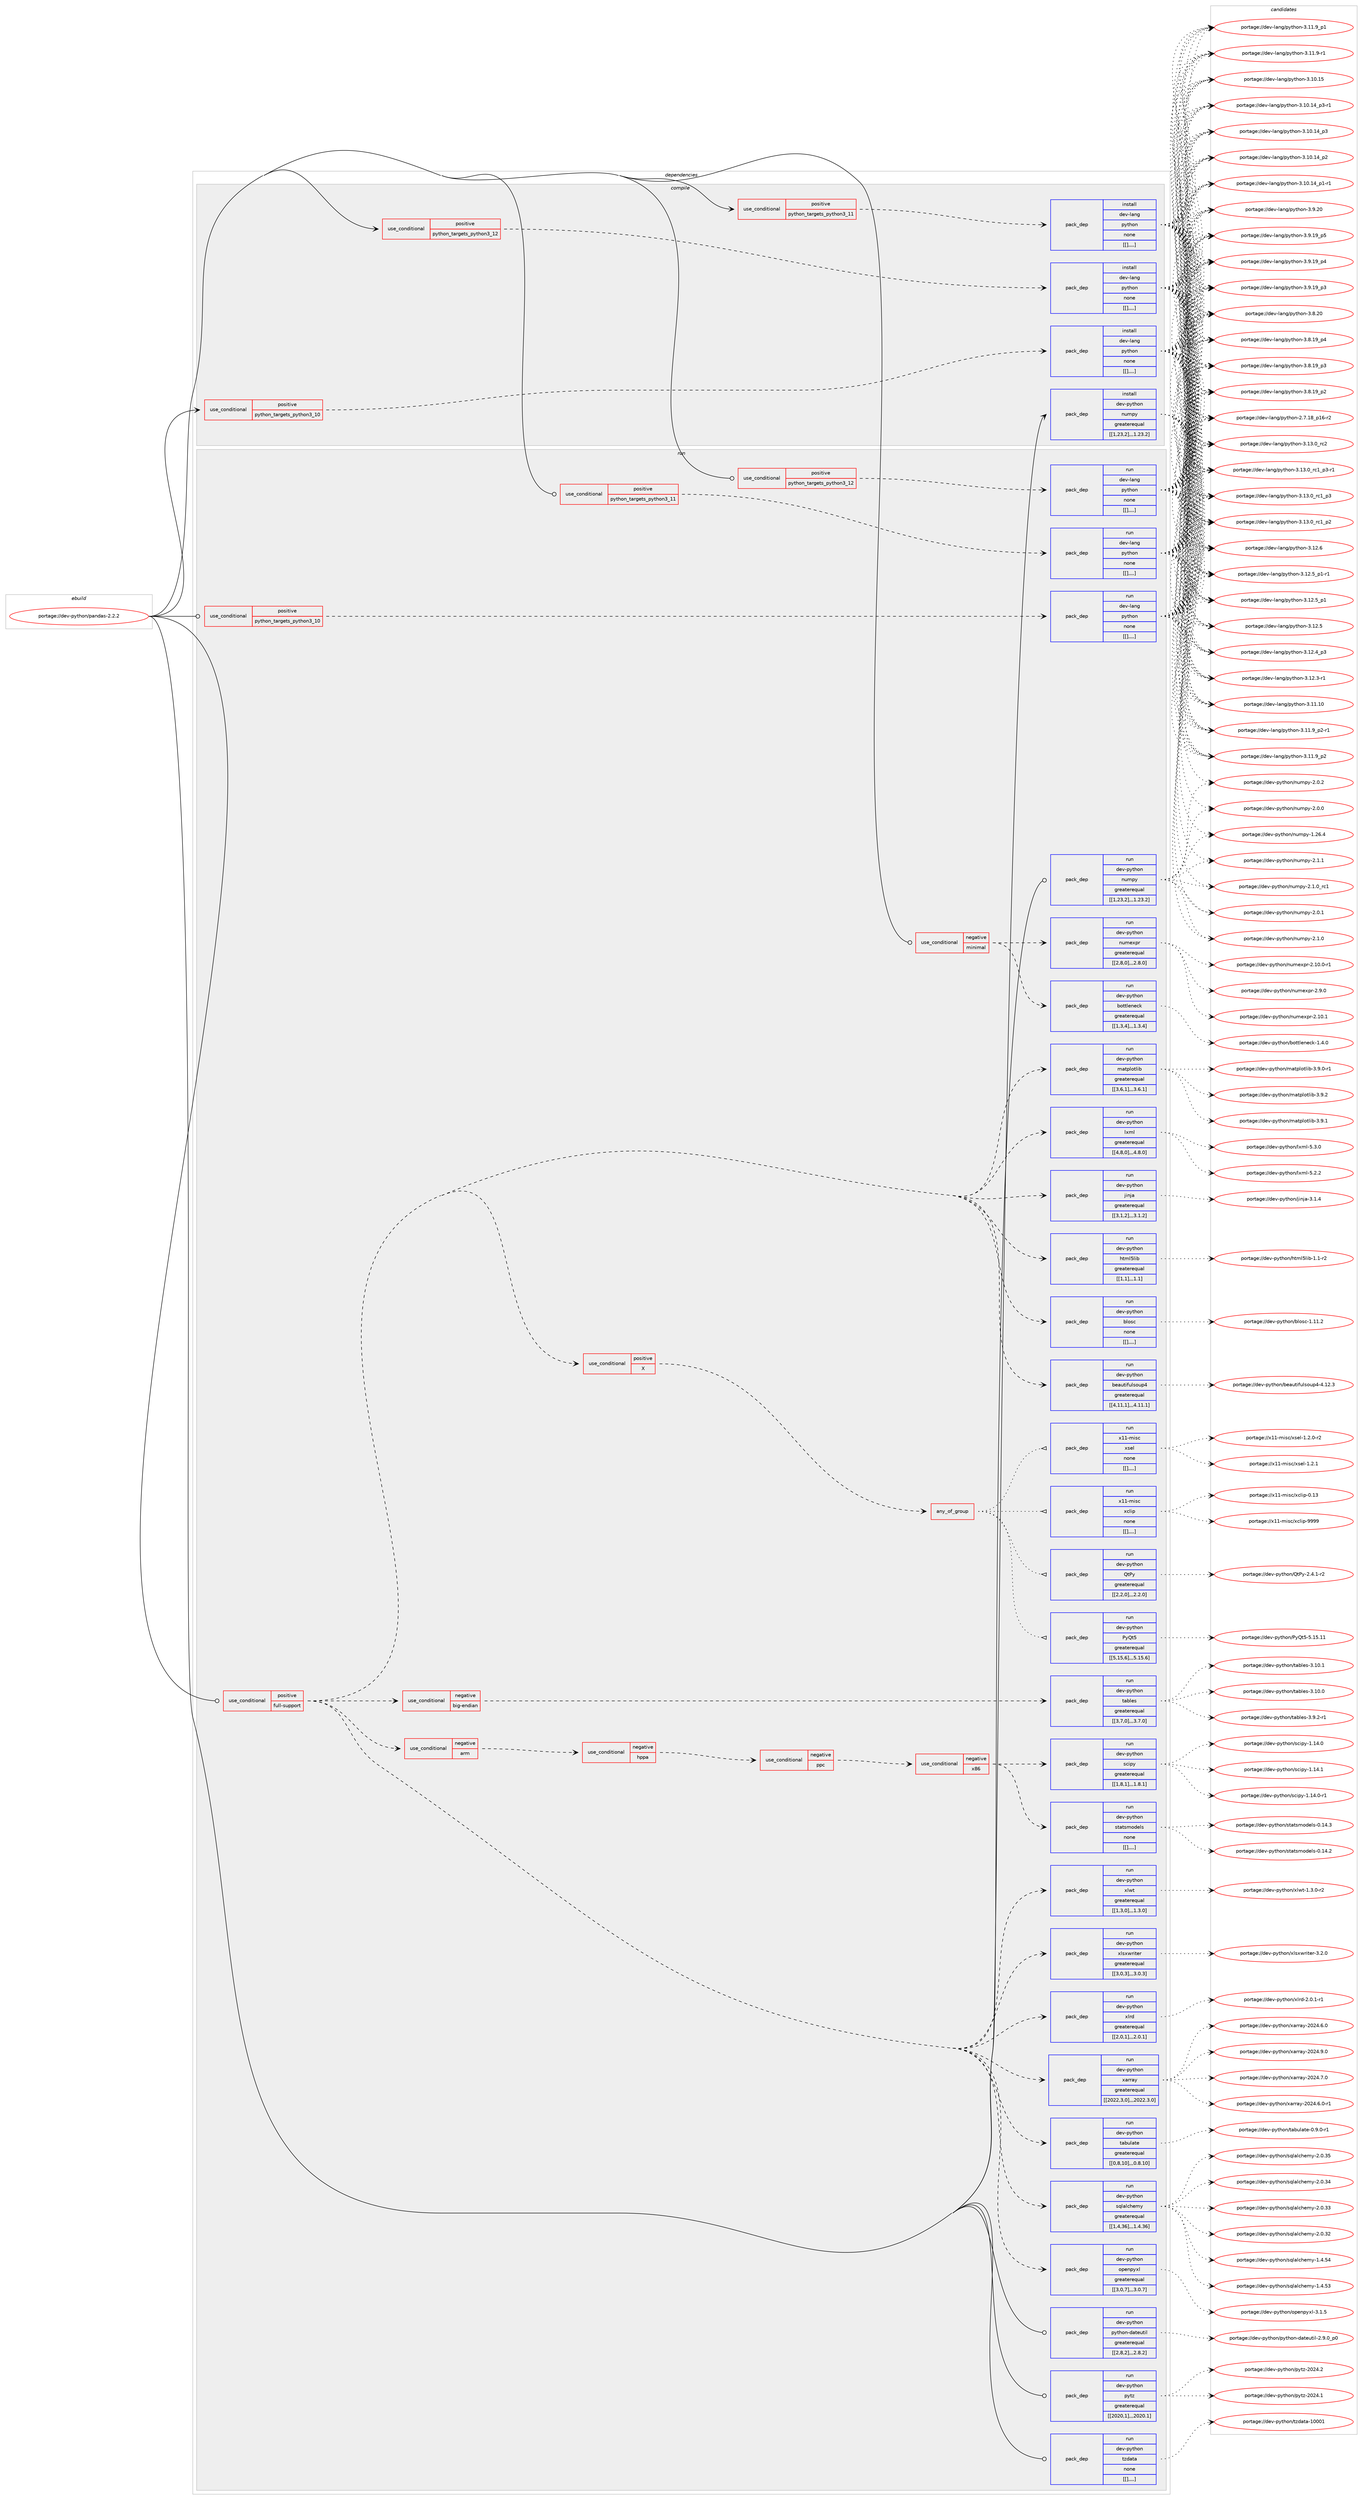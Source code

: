 digraph prolog {

# *************
# Graph options
# *************

newrank=true;
concentrate=true;
compound=true;
graph [rankdir=LR,fontname=Helvetica,fontsize=10,ranksep=1.5];#, ranksep=2.5, nodesep=0.2];
edge  [arrowhead=vee];
node  [fontname=Helvetica,fontsize=10];

# **********
# The ebuild
# **********

subgraph cluster_leftcol {
color=gray;
label=<<i>ebuild</i>>;
id [label="portage://dev-python/pandas-2.2.2", color=red, width=4, href="../dev-python/pandas-2.2.2.svg"];
}

# ****************
# The dependencies
# ****************

subgraph cluster_midcol {
color=gray;
label=<<i>dependencies</i>>;
subgraph cluster_compile {
fillcolor="#eeeeee";
style=filled;
label=<<i>compile</i>>;
subgraph cond36430 {
dependency154942 [label=<<TABLE BORDER="0" CELLBORDER="1" CELLSPACING="0" CELLPADDING="4"><TR><TD ROWSPAN="3" CELLPADDING="10">use_conditional</TD></TR><TR><TD>positive</TD></TR><TR><TD>python_targets_python3_10</TD></TR></TABLE>>, shape=none, color=red];
subgraph pack117293 {
dependency154943 [label=<<TABLE BORDER="0" CELLBORDER="1" CELLSPACING="0" CELLPADDING="4" WIDTH="220"><TR><TD ROWSPAN="6" CELLPADDING="30">pack_dep</TD></TR><TR><TD WIDTH="110">install</TD></TR><TR><TD>dev-lang</TD></TR><TR><TD>python</TD></TR><TR><TD>none</TD></TR><TR><TD>[[],,,,]</TD></TR></TABLE>>, shape=none, color=blue];
}
dependency154942:e -> dependency154943:w [weight=20,style="dashed",arrowhead="vee"];
}
id:e -> dependency154942:w [weight=20,style="solid",arrowhead="vee"];
subgraph cond36431 {
dependency154944 [label=<<TABLE BORDER="0" CELLBORDER="1" CELLSPACING="0" CELLPADDING="4"><TR><TD ROWSPAN="3" CELLPADDING="10">use_conditional</TD></TR><TR><TD>positive</TD></TR><TR><TD>python_targets_python3_11</TD></TR></TABLE>>, shape=none, color=red];
subgraph pack117294 {
dependency154945 [label=<<TABLE BORDER="0" CELLBORDER="1" CELLSPACING="0" CELLPADDING="4" WIDTH="220"><TR><TD ROWSPAN="6" CELLPADDING="30">pack_dep</TD></TR><TR><TD WIDTH="110">install</TD></TR><TR><TD>dev-lang</TD></TR><TR><TD>python</TD></TR><TR><TD>none</TD></TR><TR><TD>[[],,,,]</TD></TR></TABLE>>, shape=none, color=blue];
}
dependency154944:e -> dependency154945:w [weight=20,style="dashed",arrowhead="vee"];
}
id:e -> dependency154944:w [weight=20,style="solid",arrowhead="vee"];
subgraph cond36432 {
dependency154946 [label=<<TABLE BORDER="0" CELLBORDER="1" CELLSPACING="0" CELLPADDING="4"><TR><TD ROWSPAN="3" CELLPADDING="10">use_conditional</TD></TR><TR><TD>positive</TD></TR><TR><TD>python_targets_python3_12</TD></TR></TABLE>>, shape=none, color=red];
subgraph pack117295 {
dependency154947 [label=<<TABLE BORDER="0" CELLBORDER="1" CELLSPACING="0" CELLPADDING="4" WIDTH="220"><TR><TD ROWSPAN="6" CELLPADDING="30">pack_dep</TD></TR><TR><TD WIDTH="110">install</TD></TR><TR><TD>dev-lang</TD></TR><TR><TD>python</TD></TR><TR><TD>none</TD></TR><TR><TD>[[],,,,]</TD></TR></TABLE>>, shape=none, color=blue];
}
dependency154946:e -> dependency154947:w [weight=20,style="dashed",arrowhead="vee"];
}
id:e -> dependency154946:w [weight=20,style="solid",arrowhead="vee"];
subgraph pack117296 {
dependency154948 [label=<<TABLE BORDER="0" CELLBORDER="1" CELLSPACING="0" CELLPADDING="4" WIDTH="220"><TR><TD ROWSPAN="6" CELLPADDING="30">pack_dep</TD></TR><TR><TD WIDTH="110">install</TD></TR><TR><TD>dev-python</TD></TR><TR><TD>numpy</TD></TR><TR><TD>greaterequal</TD></TR><TR><TD>[[1,23,2],,,1.23.2]</TD></TR></TABLE>>, shape=none, color=blue];
}
id:e -> dependency154948:w [weight=20,style="solid",arrowhead="vee"];
}
subgraph cluster_compileandrun {
fillcolor="#eeeeee";
style=filled;
label=<<i>compile and run</i>>;
}
subgraph cluster_run {
fillcolor="#eeeeee";
style=filled;
label=<<i>run</i>>;
subgraph cond36433 {
dependency154949 [label=<<TABLE BORDER="0" CELLBORDER="1" CELLSPACING="0" CELLPADDING="4"><TR><TD ROWSPAN="3" CELLPADDING="10">use_conditional</TD></TR><TR><TD>negative</TD></TR><TR><TD>minimal</TD></TR></TABLE>>, shape=none, color=red];
subgraph pack117297 {
dependency154950 [label=<<TABLE BORDER="0" CELLBORDER="1" CELLSPACING="0" CELLPADDING="4" WIDTH="220"><TR><TD ROWSPAN="6" CELLPADDING="30">pack_dep</TD></TR><TR><TD WIDTH="110">run</TD></TR><TR><TD>dev-python</TD></TR><TR><TD>bottleneck</TD></TR><TR><TD>greaterequal</TD></TR><TR><TD>[[1,3,4],,,1.3.4]</TD></TR></TABLE>>, shape=none, color=blue];
}
dependency154949:e -> dependency154950:w [weight=20,style="dashed",arrowhead="vee"];
subgraph pack117298 {
dependency154951 [label=<<TABLE BORDER="0" CELLBORDER="1" CELLSPACING="0" CELLPADDING="4" WIDTH="220"><TR><TD ROWSPAN="6" CELLPADDING="30">pack_dep</TD></TR><TR><TD WIDTH="110">run</TD></TR><TR><TD>dev-python</TD></TR><TR><TD>numexpr</TD></TR><TR><TD>greaterequal</TD></TR><TR><TD>[[2,8,0],,,2.8.0]</TD></TR></TABLE>>, shape=none, color=blue];
}
dependency154949:e -> dependency154951:w [weight=20,style="dashed",arrowhead="vee"];
}
id:e -> dependency154949:w [weight=20,style="solid",arrowhead="odot"];
subgraph cond36434 {
dependency154952 [label=<<TABLE BORDER="0" CELLBORDER="1" CELLSPACING="0" CELLPADDING="4"><TR><TD ROWSPAN="3" CELLPADDING="10">use_conditional</TD></TR><TR><TD>positive</TD></TR><TR><TD>full-support</TD></TR></TABLE>>, shape=none, color=red];
subgraph pack117299 {
dependency154953 [label=<<TABLE BORDER="0" CELLBORDER="1" CELLSPACING="0" CELLPADDING="4" WIDTH="220"><TR><TD ROWSPAN="6" CELLPADDING="30">pack_dep</TD></TR><TR><TD WIDTH="110">run</TD></TR><TR><TD>dev-python</TD></TR><TR><TD>beautifulsoup4</TD></TR><TR><TD>greaterequal</TD></TR><TR><TD>[[4,11,1],,,4.11.1]</TD></TR></TABLE>>, shape=none, color=blue];
}
dependency154952:e -> dependency154953:w [weight=20,style="dashed",arrowhead="vee"];
subgraph pack117300 {
dependency154954 [label=<<TABLE BORDER="0" CELLBORDER="1" CELLSPACING="0" CELLPADDING="4" WIDTH="220"><TR><TD ROWSPAN="6" CELLPADDING="30">pack_dep</TD></TR><TR><TD WIDTH="110">run</TD></TR><TR><TD>dev-python</TD></TR><TR><TD>blosc</TD></TR><TR><TD>none</TD></TR><TR><TD>[[],,,,]</TD></TR></TABLE>>, shape=none, color=blue];
}
dependency154952:e -> dependency154954:w [weight=20,style="dashed",arrowhead="vee"];
subgraph pack117301 {
dependency154955 [label=<<TABLE BORDER="0" CELLBORDER="1" CELLSPACING="0" CELLPADDING="4" WIDTH="220"><TR><TD ROWSPAN="6" CELLPADDING="30">pack_dep</TD></TR><TR><TD WIDTH="110">run</TD></TR><TR><TD>dev-python</TD></TR><TR><TD>html5lib</TD></TR><TR><TD>greaterequal</TD></TR><TR><TD>[[1,1],,,1.1]</TD></TR></TABLE>>, shape=none, color=blue];
}
dependency154952:e -> dependency154955:w [weight=20,style="dashed",arrowhead="vee"];
subgraph pack117302 {
dependency154956 [label=<<TABLE BORDER="0" CELLBORDER="1" CELLSPACING="0" CELLPADDING="4" WIDTH="220"><TR><TD ROWSPAN="6" CELLPADDING="30">pack_dep</TD></TR><TR><TD WIDTH="110">run</TD></TR><TR><TD>dev-python</TD></TR><TR><TD>jinja</TD></TR><TR><TD>greaterequal</TD></TR><TR><TD>[[3,1,2],,,3.1.2]</TD></TR></TABLE>>, shape=none, color=blue];
}
dependency154952:e -> dependency154956:w [weight=20,style="dashed",arrowhead="vee"];
subgraph pack117303 {
dependency154957 [label=<<TABLE BORDER="0" CELLBORDER="1" CELLSPACING="0" CELLPADDING="4" WIDTH="220"><TR><TD ROWSPAN="6" CELLPADDING="30">pack_dep</TD></TR><TR><TD WIDTH="110">run</TD></TR><TR><TD>dev-python</TD></TR><TR><TD>lxml</TD></TR><TR><TD>greaterequal</TD></TR><TR><TD>[[4,8,0],,,4.8.0]</TD></TR></TABLE>>, shape=none, color=blue];
}
dependency154952:e -> dependency154957:w [weight=20,style="dashed",arrowhead="vee"];
subgraph pack117304 {
dependency154958 [label=<<TABLE BORDER="0" CELLBORDER="1" CELLSPACING="0" CELLPADDING="4" WIDTH="220"><TR><TD ROWSPAN="6" CELLPADDING="30">pack_dep</TD></TR><TR><TD WIDTH="110">run</TD></TR><TR><TD>dev-python</TD></TR><TR><TD>matplotlib</TD></TR><TR><TD>greaterequal</TD></TR><TR><TD>[[3,6,1],,,3.6.1]</TD></TR></TABLE>>, shape=none, color=blue];
}
dependency154952:e -> dependency154958:w [weight=20,style="dashed",arrowhead="vee"];
subgraph pack117305 {
dependency154959 [label=<<TABLE BORDER="0" CELLBORDER="1" CELLSPACING="0" CELLPADDING="4" WIDTH="220"><TR><TD ROWSPAN="6" CELLPADDING="30">pack_dep</TD></TR><TR><TD WIDTH="110">run</TD></TR><TR><TD>dev-python</TD></TR><TR><TD>openpyxl</TD></TR><TR><TD>greaterequal</TD></TR><TR><TD>[[3,0,7],,,3.0.7]</TD></TR></TABLE>>, shape=none, color=blue];
}
dependency154952:e -> dependency154959:w [weight=20,style="dashed",arrowhead="vee"];
subgraph pack117306 {
dependency154960 [label=<<TABLE BORDER="0" CELLBORDER="1" CELLSPACING="0" CELLPADDING="4" WIDTH="220"><TR><TD ROWSPAN="6" CELLPADDING="30">pack_dep</TD></TR><TR><TD WIDTH="110">run</TD></TR><TR><TD>dev-python</TD></TR><TR><TD>sqlalchemy</TD></TR><TR><TD>greaterequal</TD></TR><TR><TD>[[1,4,36],,,1.4.36]</TD></TR></TABLE>>, shape=none, color=blue];
}
dependency154952:e -> dependency154960:w [weight=20,style="dashed",arrowhead="vee"];
subgraph pack117307 {
dependency154961 [label=<<TABLE BORDER="0" CELLBORDER="1" CELLSPACING="0" CELLPADDING="4" WIDTH="220"><TR><TD ROWSPAN="6" CELLPADDING="30">pack_dep</TD></TR><TR><TD WIDTH="110">run</TD></TR><TR><TD>dev-python</TD></TR><TR><TD>tabulate</TD></TR><TR><TD>greaterequal</TD></TR><TR><TD>[[0,8,10],,,0.8.10]</TD></TR></TABLE>>, shape=none, color=blue];
}
dependency154952:e -> dependency154961:w [weight=20,style="dashed",arrowhead="vee"];
subgraph pack117308 {
dependency154962 [label=<<TABLE BORDER="0" CELLBORDER="1" CELLSPACING="0" CELLPADDING="4" WIDTH="220"><TR><TD ROWSPAN="6" CELLPADDING="30">pack_dep</TD></TR><TR><TD WIDTH="110">run</TD></TR><TR><TD>dev-python</TD></TR><TR><TD>xarray</TD></TR><TR><TD>greaterequal</TD></TR><TR><TD>[[2022,3,0],,,2022.3.0]</TD></TR></TABLE>>, shape=none, color=blue];
}
dependency154952:e -> dependency154962:w [weight=20,style="dashed",arrowhead="vee"];
subgraph pack117309 {
dependency154963 [label=<<TABLE BORDER="0" CELLBORDER="1" CELLSPACING="0" CELLPADDING="4" WIDTH="220"><TR><TD ROWSPAN="6" CELLPADDING="30">pack_dep</TD></TR><TR><TD WIDTH="110">run</TD></TR><TR><TD>dev-python</TD></TR><TR><TD>xlrd</TD></TR><TR><TD>greaterequal</TD></TR><TR><TD>[[2,0,1],,,2.0.1]</TD></TR></TABLE>>, shape=none, color=blue];
}
dependency154952:e -> dependency154963:w [weight=20,style="dashed",arrowhead="vee"];
subgraph pack117310 {
dependency154964 [label=<<TABLE BORDER="0" CELLBORDER="1" CELLSPACING="0" CELLPADDING="4" WIDTH="220"><TR><TD ROWSPAN="6" CELLPADDING="30">pack_dep</TD></TR><TR><TD WIDTH="110">run</TD></TR><TR><TD>dev-python</TD></TR><TR><TD>xlsxwriter</TD></TR><TR><TD>greaterequal</TD></TR><TR><TD>[[3,0,3],,,3.0.3]</TD></TR></TABLE>>, shape=none, color=blue];
}
dependency154952:e -> dependency154964:w [weight=20,style="dashed",arrowhead="vee"];
subgraph pack117311 {
dependency154965 [label=<<TABLE BORDER="0" CELLBORDER="1" CELLSPACING="0" CELLPADDING="4" WIDTH="220"><TR><TD ROWSPAN="6" CELLPADDING="30">pack_dep</TD></TR><TR><TD WIDTH="110">run</TD></TR><TR><TD>dev-python</TD></TR><TR><TD>xlwt</TD></TR><TR><TD>greaterequal</TD></TR><TR><TD>[[1,3,0],,,1.3.0]</TD></TR></TABLE>>, shape=none, color=blue];
}
dependency154952:e -> dependency154965:w [weight=20,style="dashed",arrowhead="vee"];
subgraph cond36435 {
dependency154966 [label=<<TABLE BORDER="0" CELLBORDER="1" CELLSPACING="0" CELLPADDING="4"><TR><TD ROWSPAN="3" CELLPADDING="10">use_conditional</TD></TR><TR><TD>negative</TD></TR><TR><TD>arm</TD></TR></TABLE>>, shape=none, color=red];
subgraph cond36436 {
dependency154967 [label=<<TABLE BORDER="0" CELLBORDER="1" CELLSPACING="0" CELLPADDING="4"><TR><TD ROWSPAN="3" CELLPADDING="10">use_conditional</TD></TR><TR><TD>negative</TD></TR><TR><TD>hppa</TD></TR></TABLE>>, shape=none, color=red];
subgraph cond36437 {
dependency154968 [label=<<TABLE BORDER="0" CELLBORDER="1" CELLSPACING="0" CELLPADDING="4"><TR><TD ROWSPAN="3" CELLPADDING="10">use_conditional</TD></TR><TR><TD>negative</TD></TR><TR><TD>ppc</TD></TR></TABLE>>, shape=none, color=red];
subgraph cond36438 {
dependency154969 [label=<<TABLE BORDER="0" CELLBORDER="1" CELLSPACING="0" CELLPADDING="4"><TR><TD ROWSPAN="3" CELLPADDING="10">use_conditional</TD></TR><TR><TD>negative</TD></TR><TR><TD>x86</TD></TR></TABLE>>, shape=none, color=red];
subgraph pack117312 {
dependency154970 [label=<<TABLE BORDER="0" CELLBORDER="1" CELLSPACING="0" CELLPADDING="4" WIDTH="220"><TR><TD ROWSPAN="6" CELLPADDING="30">pack_dep</TD></TR><TR><TD WIDTH="110">run</TD></TR><TR><TD>dev-python</TD></TR><TR><TD>scipy</TD></TR><TR><TD>greaterequal</TD></TR><TR><TD>[[1,8,1],,,1.8.1]</TD></TR></TABLE>>, shape=none, color=blue];
}
dependency154969:e -> dependency154970:w [weight=20,style="dashed",arrowhead="vee"];
subgraph pack117313 {
dependency154971 [label=<<TABLE BORDER="0" CELLBORDER="1" CELLSPACING="0" CELLPADDING="4" WIDTH="220"><TR><TD ROWSPAN="6" CELLPADDING="30">pack_dep</TD></TR><TR><TD WIDTH="110">run</TD></TR><TR><TD>dev-python</TD></TR><TR><TD>statsmodels</TD></TR><TR><TD>none</TD></TR><TR><TD>[[],,,,]</TD></TR></TABLE>>, shape=none, color=blue];
}
dependency154969:e -> dependency154971:w [weight=20,style="dashed",arrowhead="vee"];
}
dependency154968:e -> dependency154969:w [weight=20,style="dashed",arrowhead="vee"];
}
dependency154967:e -> dependency154968:w [weight=20,style="dashed",arrowhead="vee"];
}
dependency154966:e -> dependency154967:w [weight=20,style="dashed",arrowhead="vee"];
}
dependency154952:e -> dependency154966:w [weight=20,style="dashed",arrowhead="vee"];
subgraph cond36439 {
dependency154972 [label=<<TABLE BORDER="0" CELLBORDER="1" CELLSPACING="0" CELLPADDING="4"><TR><TD ROWSPAN="3" CELLPADDING="10">use_conditional</TD></TR><TR><TD>negative</TD></TR><TR><TD>big-endian</TD></TR></TABLE>>, shape=none, color=red];
subgraph pack117314 {
dependency154973 [label=<<TABLE BORDER="0" CELLBORDER="1" CELLSPACING="0" CELLPADDING="4" WIDTH="220"><TR><TD ROWSPAN="6" CELLPADDING="30">pack_dep</TD></TR><TR><TD WIDTH="110">run</TD></TR><TR><TD>dev-python</TD></TR><TR><TD>tables</TD></TR><TR><TD>greaterequal</TD></TR><TR><TD>[[3,7,0],,,3.7.0]</TD></TR></TABLE>>, shape=none, color=blue];
}
dependency154972:e -> dependency154973:w [weight=20,style="dashed",arrowhead="vee"];
}
dependency154952:e -> dependency154972:w [weight=20,style="dashed",arrowhead="vee"];
subgraph cond36440 {
dependency154974 [label=<<TABLE BORDER="0" CELLBORDER="1" CELLSPACING="0" CELLPADDING="4"><TR><TD ROWSPAN="3" CELLPADDING="10">use_conditional</TD></TR><TR><TD>positive</TD></TR><TR><TD>X</TD></TR></TABLE>>, shape=none, color=red];
subgraph any1069 {
dependency154975 [label=<<TABLE BORDER="0" CELLBORDER="1" CELLSPACING="0" CELLPADDING="4"><TR><TD CELLPADDING="10">any_of_group</TD></TR></TABLE>>, shape=none, color=red];subgraph pack117315 {
dependency154976 [label=<<TABLE BORDER="0" CELLBORDER="1" CELLSPACING="0" CELLPADDING="4" WIDTH="220"><TR><TD ROWSPAN="6" CELLPADDING="30">pack_dep</TD></TR><TR><TD WIDTH="110">run</TD></TR><TR><TD>dev-python</TD></TR><TR><TD>PyQt5</TD></TR><TR><TD>greaterequal</TD></TR><TR><TD>[[5,15,6],,,5.15.6]</TD></TR></TABLE>>, shape=none, color=blue];
}
dependency154975:e -> dependency154976:w [weight=20,style="dotted",arrowhead="oinv"];
subgraph pack117316 {
dependency154977 [label=<<TABLE BORDER="0" CELLBORDER="1" CELLSPACING="0" CELLPADDING="4" WIDTH="220"><TR><TD ROWSPAN="6" CELLPADDING="30">pack_dep</TD></TR><TR><TD WIDTH="110">run</TD></TR><TR><TD>dev-python</TD></TR><TR><TD>QtPy</TD></TR><TR><TD>greaterequal</TD></TR><TR><TD>[[2,2,0],,,2.2.0]</TD></TR></TABLE>>, shape=none, color=blue];
}
dependency154975:e -> dependency154977:w [weight=20,style="dotted",arrowhead="oinv"];
subgraph pack117317 {
dependency154978 [label=<<TABLE BORDER="0" CELLBORDER="1" CELLSPACING="0" CELLPADDING="4" WIDTH="220"><TR><TD ROWSPAN="6" CELLPADDING="30">pack_dep</TD></TR><TR><TD WIDTH="110">run</TD></TR><TR><TD>x11-misc</TD></TR><TR><TD>xclip</TD></TR><TR><TD>none</TD></TR><TR><TD>[[],,,,]</TD></TR></TABLE>>, shape=none, color=blue];
}
dependency154975:e -> dependency154978:w [weight=20,style="dotted",arrowhead="oinv"];
subgraph pack117318 {
dependency154979 [label=<<TABLE BORDER="0" CELLBORDER="1" CELLSPACING="0" CELLPADDING="4" WIDTH="220"><TR><TD ROWSPAN="6" CELLPADDING="30">pack_dep</TD></TR><TR><TD WIDTH="110">run</TD></TR><TR><TD>x11-misc</TD></TR><TR><TD>xsel</TD></TR><TR><TD>none</TD></TR><TR><TD>[[],,,,]</TD></TR></TABLE>>, shape=none, color=blue];
}
dependency154975:e -> dependency154979:w [weight=20,style="dotted",arrowhead="oinv"];
}
dependency154974:e -> dependency154975:w [weight=20,style="dashed",arrowhead="vee"];
}
dependency154952:e -> dependency154974:w [weight=20,style="dashed",arrowhead="vee"];
}
id:e -> dependency154952:w [weight=20,style="solid",arrowhead="odot"];
subgraph cond36441 {
dependency154980 [label=<<TABLE BORDER="0" CELLBORDER="1" CELLSPACING="0" CELLPADDING="4"><TR><TD ROWSPAN="3" CELLPADDING="10">use_conditional</TD></TR><TR><TD>positive</TD></TR><TR><TD>python_targets_python3_10</TD></TR></TABLE>>, shape=none, color=red];
subgraph pack117319 {
dependency154981 [label=<<TABLE BORDER="0" CELLBORDER="1" CELLSPACING="0" CELLPADDING="4" WIDTH="220"><TR><TD ROWSPAN="6" CELLPADDING="30">pack_dep</TD></TR><TR><TD WIDTH="110">run</TD></TR><TR><TD>dev-lang</TD></TR><TR><TD>python</TD></TR><TR><TD>none</TD></TR><TR><TD>[[],,,,]</TD></TR></TABLE>>, shape=none, color=blue];
}
dependency154980:e -> dependency154981:w [weight=20,style="dashed",arrowhead="vee"];
}
id:e -> dependency154980:w [weight=20,style="solid",arrowhead="odot"];
subgraph cond36442 {
dependency154982 [label=<<TABLE BORDER="0" CELLBORDER="1" CELLSPACING="0" CELLPADDING="4"><TR><TD ROWSPAN="3" CELLPADDING="10">use_conditional</TD></TR><TR><TD>positive</TD></TR><TR><TD>python_targets_python3_11</TD></TR></TABLE>>, shape=none, color=red];
subgraph pack117320 {
dependency154983 [label=<<TABLE BORDER="0" CELLBORDER="1" CELLSPACING="0" CELLPADDING="4" WIDTH="220"><TR><TD ROWSPAN="6" CELLPADDING="30">pack_dep</TD></TR><TR><TD WIDTH="110">run</TD></TR><TR><TD>dev-lang</TD></TR><TR><TD>python</TD></TR><TR><TD>none</TD></TR><TR><TD>[[],,,,]</TD></TR></TABLE>>, shape=none, color=blue];
}
dependency154982:e -> dependency154983:w [weight=20,style="dashed",arrowhead="vee"];
}
id:e -> dependency154982:w [weight=20,style="solid",arrowhead="odot"];
subgraph cond36443 {
dependency154984 [label=<<TABLE BORDER="0" CELLBORDER="1" CELLSPACING="0" CELLPADDING="4"><TR><TD ROWSPAN="3" CELLPADDING="10">use_conditional</TD></TR><TR><TD>positive</TD></TR><TR><TD>python_targets_python3_12</TD></TR></TABLE>>, shape=none, color=red];
subgraph pack117321 {
dependency154985 [label=<<TABLE BORDER="0" CELLBORDER="1" CELLSPACING="0" CELLPADDING="4" WIDTH="220"><TR><TD ROWSPAN="6" CELLPADDING="30">pack_dep</TD></TR><TR><TD WIDTH="110">run</TD></TR><TR><TD>dev-lang</TD></TR><TR><TD>python</TD></TR><TR><TD>none</TD></TR><TR><TD>[[],,,,]</TD></TR></TABLE>>, shape=none, color=blue];
}
dependency154984:e -> dependency154985:w [weight=20,style="dashed",arrowhead="vee"];
}
id:e -> dependency154984:w [weight=20,style="solid",arrowhead="odot"];
subgraph pack117322 {
dependency154986 [label=<<TABLE BORDER="0" CELLBORDER="1" CELLSPACING="0" CELLPADDING="4" WIDTH="220"><TR><TD ROWSPAN="6" CELLPADDING="30">pack_dep</TD></TR><TR><TD WIDTH="110">run</TD></TR><TR><TD>dev-python</TD></TR><TR><TD>numpy</TD></TR><TR><TD>greaterequal</TD></TR><TR><TD>[[1,23,2],,,1.23.2]</TD></TR></TABLE>>, shape=none, color=blue];
}
id:e -> dependency154986:w [weight=20,style="solid",arrowhead="odot"];
subgraph pack117323 {
dependency154987 [label=<<TABLE BORDER="0" CELLBORDER="1" CELLSPACING="0" CELLPADDING="4" WIDTH="220"><TR><TD ROWSPAN="6" CELLPADDING="30">pack_dep</TD></TR><TR><TD WIDTH="110">run</TD></TR><TR><TD>dev-python</TD></TR><TR><TD>python-dateutil</TD></TR><TR><TD>greaterequal</TD></TR><TR><TD>[[2,8,2],,,2.8.2]</TD></TR></TABLE>>, shape=none, color=blue];
}
id:e -> dependency154987:w [weight=20,style="solid",arrowhead="odot"];
subgraph pack117324 {
dependency154988 [label=<<TABLE BORDER="0" CELLBORDER="1" CELLSPACING="0" CELLPADDING="4" WIDTH="220"><TR><TD ROWSPAN="6" CELLPADDING="30">pack_dep</TD></TR><TR><TD WIDTH="110">run</TD></TR><TR><TD>dev-python</TD></TR><TR><TD>pytz</TD></TR><TR><TD>greaterequal</TD></TR><TR><TD>[[2020,1],,,2020.1]</TD></TR></TABLE>>, shape=none, color=blue];
}
id:e -> dependency154988:w [weight=20,style="solid",arrowhead="odot"];
subgraph pack117325 {
dependency154989 [label=<<TABLE BORDER="0" CELLBORDER="1" CELLSPACING="0" CELLPADDING="4" WIDTH="220"><TR><TD ROWSPAN="6" CELLPADDING="30">pack_dep</TD></TR><TR><TD WIDTH="110">run</TD></TR><TR><TD>dev-python</TD></TR><TR><TD>tzdata</TD></TR><TR><TD>none</TD></TR><TR><TD>[[],,,,]</TD></TR></TABLE>>, shape=none, color=blue];
}
id:e -> dependency154989:w [weight=20,style="solid",arrowhead="odot"];
}
}

# **************
# The candidates
# **************

subgraph cluster_choices {
rank=same;
color=gray;
label=<<i>candidates</i>>;

subgraph choice117293 {
color=black;
nodesep=1;
choice10010111845108971101034711212111610411111045514649514648951149950 [label="portage://dev-lang/python-3.13.0_rc2", color=red, width=4,href="../dev-lang/python-3.13.0_rc2.svg"];
choice1001011184510897110103471121211161041111104551464951464895114994995112514511449 [label="portage://dev-lang/python-3.13.0_rc1_p3-r1", color=red, width=4,href="../dev-lang/python-3.13.0_rc1_p3-r1.svg"];
choice100101118451089711010347112121116104111110455146495146489511499499511251 [label="portage://dev-lang/python-3.13.0_rc1_p3", color=red, width=4,href="../dev-lang/python-3.13.0_rc1_p3.svg"];
choice100101118451089711010347112121116104111110455146495146489511499499511250 [label="portage://dev-lang/python-3.13.0_rc1_p2", color=red, width=4,href="../dev-lang/python-3.13.0_rc1_p2.svg"];
choice10010111845108971101034711212111610411111045514649504654 [label="portage://dev-lang/python-3.12.6", color=red, width=4,href="../dev-lang/python-3.12.6.svg"];
choice1001011184510897110103471121211161041111104551464950465395112494511449 [label="portage://dev-lang/python-3.12.5_p1-r1", color=red, width=4,href="../dev-lang/python-3.12.5_p1-r1.svg"];
choice100101118451089711010347112121116104111110455146495046539511249 [label="portage://dev-lang/python-3.12.5_p1", color=red, width=4,href="../dev-lang/python-3.12.5_p1.svg"];
choice10010111845108971101034711212111610411111045514649504653 [label="portage://dev-lang/python-3.12.5", color=red, width=4,href="../dev-lang/python-3.12.5.svg"];
choice100101118451089711010347112121116104111110455146495046529511251 [label="portage://dev-lang/python-3.12.4_p3", color=red, width=4,href="../dev-lang/python-3.12.4_p3.svg"];
choice100101118451089711010347112121116104111110455146495046514511449 [label="portage://dev-lang/python-3.12.3-r1", color=red, width=4,href="../dev-lang/python-3.12.3-r1.svg"];
choice1001011184510897110103471121211161041111104551464949464948 [label="portage://dev-lang/python-3.11.10", color=red, width=4,href="../dev-lang/python-3.11.10.svg"];
choice1001011184510897110103471121211161041111104551464949465795112504511449 [label="portage://dev-lang/python-3.11.9_p2-r1", color=red, width=4,href="../dev-lang/python-3.11.9_p2-r1.svg"];
choice100101118451089711010347112121116104111110455146494946579511250 [label="portage://dev-lang/python-3.11.9_p2", color=red, width=4,href="../dev-lang/python-3.11.9_p2.svg"];
choice100101118451089711010347112121116104111110455146494946579511249 [label="portage://dev-lang/python-3.11.9_p1", color=red, width=4,href="../dev-lang/python-3.11.9_p1.svg"];
choice100101118451089711010347112121116104111110455146494946574511449 [label="portage://dev-lang/python-3.11.9-r1", color=red, width=4,href="../dev-lang/python-3.11.9-r1.svg"];
choice1001011184510897110103471121211161041111104551464948464953 [label="portage://dev-lang/python-3.10.15", color=red, width=4,href="../dev-lang/python-3.10.15.svg"];
choice100101118451089711010347112121116104111110455146494846495295112514511449 [label="portage://dev-lang/python-3.10.14_p3-r1", color=red, width=4,href="../dev-lang/python-3.10.14_p3-r1.svg"];
choice10010111845108971101034711212111610411111045514649484649529511251 [label="portage://dev-lang/python-3.10.14_p3", color=red, width=4,href="../dev-lang/python-3.10.14_p3.svg"];
choice10010111845108971101034711212111610411111045514649484649529511250 [label="portage://dev-lang/python-3.10.14_p2", color=red, width=4,href="../dev-lang/python-3.10.14_p2.svg"];
choice100101118451089711010347112121116104111110455146494846495295112494511449 [label="portage://dev-lang/python-3.10.14_p1-r1", color=red, width=4,href="../dev-lang/python-3.10.14_p1-r1.svg"];
choice10010111845108971101034711212111610411111045514657465048 [label="portage://dev-lang/python-3.9.20", color=red, width=4,href="../dev-lang/python-3.9.20.svg"];
choice100101118451089711010347112121116104111110455146574649579511253 [label="portage://dev-lang/python-3.9.19_p5", color=red, width=4,href="../dev-lang/python-3.9.19_p5.svg"];
choice100101118451089711010347112121116104111110455146574649579511252 [label="portage://dev-lang/python-3.9.19_p4", color=red, width=4,href="../dev-lang/python-3.9.19_p4.svg"];
choice100101118451089711010347112121116104111110455146574649579511251 [label="portage://dev-lang/python-3.9.19_p3", color=red, width=4,href="../dev-lang/python-3.9.19_p3.svg"];
choice10010111845108971101034711212111610411111045514656465048 [label="portage://dev-lang/python-3.8.20", color=red, width=4,href="../dev-lang/python-3.8.20.svg"];
choice100101118451089711010347112121116104111110455146564649579511252 [label="portage://dev-lang/python-3.8.19_p4", color=red, width=4,href="../dev-lang/python-3.8.19_p4.svg"];
choice100101118451089711010347112121116104111110455146564649579511251 [label="portage://dev-lang/python-3.8.19_p3", color=red, width=4,href="../dev-lang/python-3.8.19_p3.svg"];
choice100101118451089711010347112121116104111110455146564649579511250 [label="portage://dev-lang/python-3.8.19_p2", color=red, width=4,href="../dev-lang/python-3.8.19_p2.svg"];
choice100101118451089711010347112121116104111110455046554649569511249544511450 [label="portage://dev-lang/python-2.7.18_p16-r2", color=red, width=4,href="../dev-lang/python-2.7.18_p16-r2.svg"];
dependency154943:e -> choice10010111845108971101034711212111610411111045514649514648951149950:w [style=dotted,weight="100"];
dependency154943:e -> choice1001011184510897110103471121211161041111104551464951464895114994995112514511449:w [style=dotted,weight="100"];
dependency154943:e -> choice100101118451089711010347112121116104111110455146495146489511499499511251:w [style=dotted,weight="100"];
dependency154943:e -> choice100101118451089711010347112121116104111110455146495146489511499499511250:w [style=dotted,weight="100"];
dependency154943:e -> choice10010111845108971101034711212111610411111045514649504654:w [style=dotted,weight="100"];
dependency154943:e -> choice1001011184510897110103471121211161041111104551464950465395112494511449:w [style=dotted,weight="100"];
dependency154943:e -> choice100101118451089711010347112121116104111110455146495046539511249:w [style=dotted,weight="100"];
dependency154943:e -> choice10010111845108971101034711212111610411111045514649504653:w [style=dotted,weight="100"];
dependency154943:e -> choice100101118451089711010347112121116104111110455146495046529511251:w [style=dotted,weight="100"];
dependency154943:e -> choice100101118451089711010347112121116104111110455146495046514511449:w [style=dotted,weight="100"];
dependency154943:e -> choice1001011184510897110103471121211161041111104551464949464948:w [style=dotted,weight="100"];
dependency154943:e -> choice1001011184510897110103471121211161041111104551464949465795112504511449:w [style=dotted,weight="100"];
dependency154943:e -> choice100101118451089711010347112121116104111110455146494946579511250:w [style=dotted,weight="100"];
dependency154943:e -> choice100101118451089711010347112121116104111110455146494946579511249:w [style=dotted,weight="100"];
dependency154943:e -> choice100101118451089711010347112121116104111110455146494946574511449:w [style=dotted,weight="100"];
dependency154943:e -> choice1001011184510897110103471121211161041111104551464948464953:w [style=dotted,weight="100"];
dependency154943:e -> choice100101118451089711010347112121116104111110455146494846495295112514511449:w [style=dotted,weight="100"];
dependency154943:e -> choice10010111845108971101034711212111610411111045514649484649529511251:w [style=dotted,weight="100"];
dependency154943:e -> choice10010111845108971101034711212111610411111045514649484649529511250:w [style=dotted,weight="100"];
dependency154943:e -> choice100101118451089711010347112121116104111110455146494846495295112494511449:w [style=dotted,weight="100"];
dependency154943:e -> choice10010111845108971101034711212111610411111045514657465048:w [style=dotted,weight="100"];
dependency154943:e -> choice100101118451089711010347112121116104111110455146574649579511253:w [style=dotted,weight="100"];
dependency154943:e -> choice100101118451089711010347112121116104111110455146574649579511252:w [style=dotted,weight="100"];
dependency154943:e -> choice100101118451089711010347112121116104111110455146574649579511251:w [style=dotted,weight="100"];
dependency154943:e -> choice10010111845108971101034711212111610411111045514656465048:w [style=dotted,weight="100"];
dependency154943:e -> choice100101118451089711010347112121116104111110455146564649579511252:w [style=dotted,weight="100"];
dependency154943:e -> choice100101118451089711010347112121116104111110455146564649579511251:w [style=dotted,weight="100"];
dependency154943:e -> choice100101118451089711010347112121116104111110455146564649579511250:w [style=dotted,weight="100"];
dependency154943:e -> choice100101118451089711010347112121116104111110455046554649569511249544511450:w [style=dotted,weight="100"];
}
subgraph choice117294 {
color=black;
nodesep=1;
choice10010111845108971101034711212111610411111045514649514648951149950 [label="portage://dev-lang/python-3.13.0_rc2", color=red, width=4,href="../dev-lang/python-3.13.0_rc2.svg"];
choice1001011184510897110103471121211161041111104551464951464895114994995112514511449 [label="portage://dev-lang/python-3.13.0_rc1_p3-r1", color=red, width=4,href="../dev-lang/python-3.13.0_rc1_p3-r1.svg"];
choice100101118451089711010347112121116104111110455146495146489511499499511251 [label="portage://dev-lang/python-3.13.0_rc1_p3", color=red, width=4,href="../dev-lang/python-3.13.0_rc1_p3.svg"];
choice100101118451089711010347112121116104111110455146495146489511499499511250 [label="portage://dev-lang/python-3.13.0_rc1_p2", color=red, width=4,href="../dev-lang/python-3.13.0_rc1_p2.svg"];
choice10010111845108971101034711212111610411111045514649504654 [label="portage://dev-lang/python-3.12.6", color=red, width=4,href="../dev-lang/python-3.12.6.svg"];
choice1001011184510897110103471121211161041111104551464950465395112494511449 [label="portage://dev-lang/python-3.12.5_p1-r1", color=red, width=4,href="../dev-lang/python-3.12.5_p1-r1.svg"];
choice100101118451089711010347112121116104111110455146495046539511249 [label="portage://dev-lang/python-3.12.5_p1", color=red, width=4,href="../dev-lang/python-3.12.5_p1.svg"];
choice10010111845108971101034711212111610411111045514649504653 [label="portage://dev-lang/python-3.12.5", color=red, width=4,href="../dev-lang/python-3.12.5.svg"];
choice100101118451089711010347112121116104111110455146495046529511251 [label="portage://dev-lang/python-3.12.4_p3", color=red, width=4,href="../dev-lang/python-3.12.4_p3.svg"];
choice100101118451089711010347112121116104111110455146495046514511449 [label="portage://dev-lang/python-3.12.3-r1", color=red, width=4,href="../dev-lang/python-3.12.3-r1.svg"];
choice1001011184510897110103471121211161041111104551464949464948 [label="portage://dev-lang/python-3.11.10", color=red, width=4,href="../dev-lang/python-3.11.10.svg"];
choice1001011184510897110103471121211161041111104551464949465795112504511449 [label="portage://dev-lang/python-3.11.9_p2-r1", color=red, width=4,href="../dev-lang/python-3.11.9_p2-r1.svg"];
choice100101118451089711010347112121116104111110455146494946579511250 [label="portage://dev-lang/python-3.11.9_p2", color=red, width=4,href="../dev-lang/python-3.11.9_p2.svg"];
choice100101118451089711010347112121116104111110455146494946579511249 [label="portage://dev-lang/python-3.11.9_p1", color=red, width=4,href="../dev-lang/python-3.11.9_p1.svg"];
choice100101118451089711010347112121116104111110455146494946574511449 [label="portage://dev-lang/python-3.11.9-r1", color=red, width=4,href="../dev-lang/python-3.11.9-r1.svg"];
choice1001011184510897110103471121211161041111104551464948464953 [label="portage://dev-lang/python-3.10.15", color=red, width=4,href="../dev-lang/python-3.10.15.svg"];
choice100101118451089711010347112121116104111110455146494846495295112514511449 [label="portage://dev-lang/python-3.10.14_p3-r1", color=red, width=4,href="../dev-lang/python-3.10.14_p3-r1.svg"];
choice10010111845108971101034711212111610411111045514649484649529511251 [label="portage://dev-lang/python-3.10.14_p3", color=red, width=4,href="../dev-lang/python-3.10.14_p3.svg"];
choice10010111845108971101034711212111610411111045514649484649529511250 [label="portage://dev-lang/python-3.10.14_p2", color=red, width=4,href="../dev-lang/python-3.10.14_p2.svg"];
choice100101118451089711010347112121116104111110455146494846495295112494511449 [label="portage://dev-lang/python-3.10.14_p1-r1", color=red, width=4,href="../dev-lang/python-3.10.14_p1-r1.svg"];
choice10010111845108971101034711212111610411111045514657465048 [label="portage://dev-lang/python-3.9.20", color=red, width=4,href="../dev-lang/python-3.9.20.svg"];
choice100101118451089711010347112121116104111110455146574649579511253 [label="portage://dev-lang/python-3.9.19_p5", color=red, width=4,href="../dev-lang/python-3.9.19_p5.svg"];
choice100101118451089711010347112121116104111110455146574649579511252 [label="portage://dev-lang/python-3.9.19_p4", color=red, width=4,href="../dev-lang/python-3.9.19_p4.svg"];
choice100101118451089711010347112121116104111110455146574649579511251 [label="portage://dev-lang/python-3.9.19_p3", color=red, width=4,href="../dev-lang/python-3.9.19_p3.svg"];
choice10010111845108971101034711212111610411111045514656465048 [label="portage://dev-lang/python-3.8.20", color=red, width=4,href="../dev-lang/python-3.8.20.svg"];
choice100101118451089711010347112121116104111110455146564649579511252 [label="portage://dev-lang/python-3.8.19_p4", color=red, width=4,href="../dev-lang/python-3.8.19_p4.svg"];
choice100101118451089711010347112121116104111110455146564649579511251 [label="portage://dev-lang/python-3.8.19_p3", color=red, width=4,href="../dev-lang/python-3.8.19_p3.svg"];
choice100101118451089711010347112121116104111110455146564649579511250 [label="portage://dev-lang/python-3.8.19_p2", color=red, width=4,href="../dev-lang/python-3.8.19_p2.svg"];
choice100101118451089711010347112121116104111110455046554649569511249544511450 [label="portage://dev-lang/python-2.7.18_p16-r2", color=red, width=4,href="../dev-lang/python-2.7.18_p16-r2.svg"];
dependency154945:e -> choice10010111845108971101034711212111610411111045514649514648951149950:w [style=dotted,weight="100"];
dependency154945:e -> choice1001011184510897110103471121211161041111104551464951464895114994995112514511449:w [style=dotted,weight="100"];
dependency154945:e -> choice100101118451089711010347112121116104111110455146495146489511499499511251:w [style=dotted,weight="100"];
dependency154945:e -> choice100101118451089711010347112121116104111110455146495146489511499499511250:w [style=dotted,weight="100"];
dependency154945:e -> choice10010111845108971101034711212111610411111045514649504654:w [style=dotted,weight="100"];
dependency154945:e -> choice1001011184510897110103471121211161041111104551464950465395112494511449:w [style=dotted,weight="100"];
dependency154945:e -> choice100101118451089711010347112121116104111110455146495046539511249:w [style=dotted,weight="100"];
dependency154945:e -> choice10010111845108971101034711212111610411111045514649504653:w [style=dotted,weight="100"];
dependency154945:e -> choice100101118451089711010347112121116104111110455146495046529511251:w [style=dotted,weight="100"];
dependency154945:e -> choice100101118451089711010347112121116104111110455146495046514511449:w [style=dotted,weight="100"];
dependency154945:e -> choice1001011184510897110103471121211161041111104551464949464948:w [style=dotted,weight="100"];
dependency154945:e -> choice1001011184510897110103471121211161041111104551464949465795112504511449:w [style=dotted,weight="100"];
dependency154945:e -> choice100101118451089711010347112121116104111110455146494946579511250:w [style=dotted,weight="100"];
dependency154945:e -> choice100101118451089711010347112121116104111110455146494946579511249:w [style=dotted,weight="100"];
dependency154945:e -> choice100101118451089711010347112121116104111110455146494946574511449:w [style=dotted,weight="100"];
dependency154945:e -> choice1001011184510897110103471121211161041111104551464948464953:w [style=dotted,weight="100"];
dependency154945:e -> choice100101118451089711010347112121116104111110455146494846495295112514511449:w [style=dotted,weight="100"];
dependency154945:e -> choice10010111845108971101034711212111610411111045514649484649529511251:w [style=dotted,weight="100"];
dependency154945:e -> choice10010111845108971101034711212111610411111045514649484649529511250:w [style=dotted,weight="100"];
dependency154945:e -> choice100101118451089711010347112121116104111110455146494846495295112494511449:w [style=dotted,weight="100"];
dependency154945:e -> choice10010111845108971101034711212111610411111045514657465048:w [style=dotted,weight="100"];
dependency154945:e -> choice100101118451089711010347112121116104111110455146574649579511253:w [style=dotted,weight="100"];
dependency154945:e -> choice100101118451089711010347112121116104111110455146574649579511252:w [style=dotted,weight="100"];
dependency154945:e -> choice100101118451089711010347112121116104111110455146574649579511251:w [style=dotted,weight="100"];
dependency154945:e -> choice10010111845108971101034711212111610411111045514656465048:w [style=dotted,weight="100"];
dependency154945:e -> choice100101118451089711010347112121116104111110455146564649579511252:w [style=dotted,weight="100"];
dependency154945:e -> choice100101118451089711010347112121116104111110455146564649579511251:w [style=dotted,weight="100"];
dependency154945:e -> choice100101118451089711010347112121116104111110455146564649579511250:w [style=dotted,weight="100"];
dependency154945:e -> choice100101118451089711010347112121116104111110455046554649569511249544511450:w [style=dotted,weight="100"];
}
subgraph choice117295 {
color=black;
nodesep=1;
choice10010111845108971101034711212111610411111045514649514648951149950 [label="portage://dev-lang/python-3.13.0_rc2", color=red, width=4,href="../dev-lang/python-3.13.0_rc2.svg"];
choice1001011184510897110103471121211161041111104551464951464895114994995112514511449 [label="portage://dev-lang/python-3.13.0_rc1_p3-r1", color=red, width=4,href="../dev-lang/python-3.13.0_rc1_p3-r1.svg"];
choice100101118451089711010347112121116104111110455146495146489511499499511251 [label="portage://dev-lang/python-3.13.0_rc1_p3", color=red, width=4,href="../dev-lang/python-3.13.0_rc1_p3.svg"];
choice100101118451089711010347112121116104111110455146495146489511499499511250 [label="portage://dev-lang/python-3.13.0_rc1_p2", color=red, width=4,href="../dev-lang/python-3.13.0_rc1_p2.svg"];
choice10010111845108971101034711212111610411111045514649504654 [label="portage://dev-lang/python-3.12.6", color=red, width=4,href="../dev-lang/python-3.12.6.svg"];
choice1001011184510897110103471121211161041111104551464950465395112494511449 [label="portage://dev-lang/python-3.12.5_p1-r1", color=red, width=4,href="../dev-lang/python-3.12.5_p1-r1.svg"];
choice100101118451089711010347112121116104111110455146495046539511249 [label="portage://dev-lang/python-3.12.5_p1", color=red, width=4,href="../dev-lang/python-3.12.5_p1.svg"];
choice10010111845108971101034711212111610411111045514649504653 [label="portage://dev-lang/python-3.12.5", color=red, width=4,href="../dev-lang/python-3.12.5.svg"];
choice100101118451089711010347112121116104111110455146495046529511251 [label="portage://dev-lang/python-3.12.4_p3", color=red, width=4,href="../dev-lang/python-3.12.4_p3.svg"];
choice100101118451089711010347112121116104111110455146495046514511449 [label="portage://dev-lang/python-3.12.3-r1", color=red, width=4,href="../dev-lang/python-3.12.3-r1.svg"];
choice1001011184510897110103471121211161041111104551464949464948 [label="portage://dev-lang/python-3.11.10", color=red, width=4,href="../dev-lang/python-3.11.10.svg"];
choice1001011184510897110103471121211161041111104551464949465795112504511449 [label="portage://dev-lang/python-3.11.9_p2-r1", color=red, width=4,href="../dev-lang/python-3.11.9_p2-r1.svg"];
choice100101118451089711010347112121116104111110455146494946579511250 [label="portage://dev-lang/python-3.11.9_p2", color=red, width=4,href="../dev-lang/python-3.11.9_p2.svg"];
choice100101118451089711010347112121116104111110455146494946579511249 [label="portage://dev-lang/python-3.11.9_p1", color=red, width=4,href="../dev-lang/python-3.11.9_p1.svg"];
choice100101118451089711010347112121116104111110455146494946574511449 [label="portage://dev-lang/python-3.11.9-r1", color=red, width=4,href="../dev-lang/python-3.11.9-r1.svg"];
choice1001011184510897110103471121211161041111104551464948464953 [label="portage://dev-lang/python-3.10.15", color=red, width=4,href="../dev-lang/python-3.10.15.svg"];
choice100101118451089711010347112121116104111110455146494846495295112514511449 [label="portage://dev-lang/python-3.10.14_p3-r1", color=red, width=4,href="../dev-lang/python-3.10.14_p3-r1.svg"];
choice10010111845108971101034711212111610411111045514649484649529511251 [label="portage://dev-lang/python-3.10.14_p3", color=red, width=4,href="../dev-lang/python-3.10.14_p3.svg"];
choice10010111845108971101034711212111610411111045514649484649529511250 [label="portage://dev-lang/python-3.10.14_p2", color=red, width=4,href="../dev-lang/python-3.10.14_p2.svg"];
choice100101118451089711010347112121116104111110455146494846495295112494511449 [label="portage://dev-lang/python-3.10.14_p1-r1", color=red, width=4,href="../dev-lang/python-3.10.14_p1-r1.svg"];
choice10010111845108971101034711212111610411111045514657465048 [label="portage://dev-lang/python-3.9.20", color=red, width=4,href="../dev-lang/python-3.9.20.svg"];
choice100101118451089711010347112121116104111110455146574649579511253 [label="portage://dev-lang/python-3.9.19_p5", color=red, width=4,href="../dev-lang/python-3.9.19_p5.svg"];
choice100101118451089711010347112121116104111110455146574649579511252 [label="portage://dev-lang/python-3.9.19_p4", color=red, width=4,href="../dev-lang/python-3.9.19_p4.svg"];
choice100101118451089711010347112121116104111110455146574649579511251 [label="portage://dev-lang/python-3.9.19_p3", color=red, width=4,href="../dev-lang/python-3.9.19_p3.svg"];
choice10010111845108971101034711212111610411111045514656465048 [label="portage://dev-lang/python-3.8.20", color=red, width=4,href="../dev-lang/python-3.8.20.svg"];
choice100101118451089711010347112121116104111110455146564649579511252 [label="portage://dev-lang/python-3.8.19_p4", color=red, width=4,href="../dev-lang/python-3.8.19_p4.svg"];
choice100101118451089711010347112121116104111110455146564649579511251 [label="portage://dev-lang/python-3.8.19_p3", color=red, width=4,href="../dev-lang/python-3.8.19_p3.svg"];
choice100101118451089711010347112121116104111110455146564649579511250 [label="portage://dev-lang/python-3.8.19_p2", color=red, width=4,href="../dev-lang/python-3.8.19_p2.svg"];
choice100101118451089711010347112121116104111110455046554649569511249544511450 [label="portage://dev-lang/python-2.7.18_p16-r2", color=red, width=4,href="../dev-lang/python-2.7.18_p16-r2.svg"];
dependency154947:e -> choice10010111845108971101034711212111610411111045514649514648951149950:w [style=dotted,weight="100"];
dependency154947:e -> choice1001011184510897110103471121211161041111104551464951464895114994995112514511449:w [style=dotted,weight="100"];
dependency154947:e -> choice100101118451089711010347112121116104111110455146495146489511499499511251:w [style=dotted,weight="100"];
dependency154947:e -> choice100101118451089711010347112121116104111110455146495146489511499499511250:w [style=dotted,weight="100"];
dependency154947:e -> choice10010111845108971101034711212111610411111045514649504654:w [style=dotted,weight="100"];
dependency154947:e -> choice1001011184510897110103471121211161041111104551464950465395112494511449:w [style=dotted,weight="100"];
dependency154947:e -> choice100101118451089711010347112121116104111110455146495046539511249:w [style=dotted,weight="100"];
dependency154947:e -> choice10010111845108971101034711212111610411111045514649504653:w [style=dotted,weight="100"];
dependency154947:e -> choice100101118451089711010347112121116104111110455146495046529511251:w [style=dotted,weight="100"];
dependency154947:e -> choice100101118451089711010347112121116104111110455146495046514511449:w [style=dotted,weight="100"];
dependency154947:e -> choice1001011184510897110103471121211161041111104551464949464948:w [style=dotted,weight="100"];
dependency154947:e -> choice1001011184510897110103471121211161041111104551464949465795112504511449:w [style=dotted,weight="100"];
dependency154947:e -> choice100101118451089711010347112121116104111110455146494946579511250:w [style=dotted,weight="100"];
dependency154947:e -> choice100101118451089711010347112121116104111110455146494946579511249:w [style=dotted,weight="100"];
dependency154947:e -> choice100101118451089711010347112121116104111110455146494946574511449:w [style=dotted,weight="100"];
dependency154947:e -> choice1001011184510897110103471121211161041111104551464948464953:w [style=dotted,weight="100"];
dependency154947:e -> choice100101118451089711010347112121116104111110455146494846495295112514511449:w [style=dotted,weight="100"];
dependency154947:e -> choice10010111845108971101034711212111610411111045514649484649529511251:w [style=dotted,weight="100"];
dependency154947:e -> choice10010111845108971101034711212111610411111045514649484649529511250:w [style=dotted,weight="100"];
dependency154947:e -> choice100101118451089711010347112121116104111110455146494846495295112494511449:w [style=dotted,weight="100"];
dependency154947:e -> choice10010111845108971101034711212111610411111045514657465048:w [style=dotted,weight="100"];
dependency154947:e -> choice100101118451089711010347112121116104111110455146574649579511253:w [style=dotted,weight="100"];
dependency154947:e -> choice100101118451089711010347112121116104111110455146574649579511252:w [style=dotted,weight="100"];
dependency154947:e -> choice100101118451089711010347112121116104111110455146574649579511251:w [style=dotted,weight="100"];
dependency154947:e -> choice10010111845108971101034711212111610411111045514656465048:w [style=dotted,weight="100"];
dependency154947:e -> choice100101118451089711010347112121116104111110455146564649579511252:w [style=dotted,weight="100"];
dependency154947:e -> choice100101118451089711010347112121116104111110455146564649579511251:w [style=dotted,weight="100"];
dependency154947:e -> choice100101118451089711010347112121116104111110455146564649579511250:w [style=dotted,weight="100"];
dependency154947:e -> choice100101118451089711010347112121116104111110455046554649569511249544511450:w [style=dotted,weight="100"];
}
subgraph choice117296 {
color=black;
nodesep=1;
choice1001011184511212111610411111047110117109112121455046494649 [label="portage://dev-python/numpy-2.1.1", color=red, width=4,href="../dev-python/numpy-2.1.1.svg"];
choice1001011184511212111610411111047110117109112121455046494648951149949 [label="portage://dev-python/numpy-2.1.0_rc1", color=red, width=4,href="../dev-python/numpy-2.1.0_rc1.svg"];
choice1001011184511212111610411111047110117109112121455046494648 [label="portage://dev-python/numpy-2.1.0", color=red, width=4,href="../dev-python/numpy-2.1.0.svg"];
choice1001011184511212111610411111047110117109112121455046484650 [label="portage://dev-python/numpy-2.0.2", color=red, width=4,href="../dev-python/numpy-2.0.2.svg"];
choice1001011184511212111610411111047110117109112121455046484649 [label="portage://dev-python/numpy-2.0.1", color=red, width=4,href="../dev-python/numpy-2.0.1.svg"];
choice1001011184511212111610411111047110117109112121455046484648 [label="portage://dev-python/numpy-2.0.0", color=red, width=4,href="../dev-python/numpy-2.0.0.svg"];
choice100101118451121211161041111104711011710911212145494650544652 [label="portage://dev-python/numpy-1.26.4", color=red, width=4,href="../dev-python/numpy-1.26.4.svg"];
dependency154948:e -> choice1001011184511212111610411111047110117109112121455046494649:w [style=dotted,weight="100"];
dependency154948:e -> choice1001011184511212111610411111047110117109112121455046494648951149949:w [style=dotted,weight="100"];
dependency154948:e -> choice1001011184511212111610411111047110117109112121455046494648:w [style=dotted,weight="100"];
dependency154948:e -> choice1001011184511212111610411111047110117109112121455046484650:w [style=dotted,weight="100"];
dependency154948:e -> choice1001011184511212111610411111047110117109112121455046484649:w [style=dotted,weight="100"];
dependency154948:e -> choice1001011184511212111610411111047110117109112121455046484648:w [style=dotted,weight="100"];
dependency154948:e -> choice100101118451121211161041111104711011710911212145494650544652:w [style=dotted,weight="100"];
}
subgraph choice117297 {
color=black;
nodesep=1;
choice10010111845112121116104111110479811111611610810111010199107454946524648 [label="portage://dev-python/bottleneck-1.4.0", color=red, width=4,href="../dev-python/bottleneck-1.4.0.svg"];
dependency154950:e -> choice10010111845112121116104111110479811111611610810111010199107454946524648:w [style=dotted,weight="100"];
}
subgraph choice117298 {
color=black;
nodesep=1;
choice100101118451121211161041111104711011710910112011211445504649484649 [label="portage://dev-python/numexpr-2.10.1", color=red, width=4,href="../dev-python/numexpr-2.10.1.svg"];
choice1001011184511212111610411111047110117109101120112114455046494846484511449 [label="portage://dev-python/numexpr-2.10.0-r1", color=red, width=4,href="../dev-python/numexpr-2.10.0-r1.svg"];
choice1001011184511212111610411111047110117109101120112114455046574648 [label="portage://dev-python/numexpr-2.9.0", color=red, width=4,href="../dev-python/numexpr-2.9.0.svg"];
dependency154951:e -> choice100101118451121211161041111104711011710910112011211445504649484649:w [style=dotted,weight="100"];
dependency154951:e -> choice1001011184511212111610411111047110117109101120112114455046494846484511449:w [style=dotted,weight="100"];
dependency154951:e -> choice1001011184511212111610411111047110117109101120112114455046574648:w [style=dotted,weight="100"];
}
subgraph choice117299 {
color=black;
nodesep=1;
choice100101118451121211161041111104798101971171161051021171081151111171125245524649504651 [label="portage://dev-python/beautifulsoup4-4.12.3", color=red, width=4,href="../dev-python/beautifulsoup4-4.12.3.svg"];
dependency154953:e -> choice100101118451121211161041111104798101971171161051021171081151111171125245524649504651:w [style=dotted,weight="100"];
}
subgraph choice117300 {
color=black;
nodesep=1;
choice1001011184511212111610411111047981081111159945494649494650 [label="portage://dev-python/blosc-1.11.2", color=red, width=4,href="../dev-python/blosc-1.11.2.svg"];
dependency154954:e -> choice1001011184511212111610411111047981081111159945494649494650:w [style=dotted,weight="100"];
}
subgraph choice117301 {
color=black;
nodesep=1;
choice10010111845112121116104111110471041161091085310810598454946494511450 [label="portage://dev-python/html5lib-1.1-r2", color=red, width=4,href="../dev-python/html5lib-1.1-r2.svg"];
dependency154955:e -> choice10010111845112121116104111110471041161091085310810598454946494511450:w [style=dotted,weight="100"];
}
subgraph choice117302 {
color=black;
nodesep=1;
choice100101118451121211161041111104710610511010697455146494652 [label="portage://dev-python/jinja-3.1.4", color=red, width=4,href="../dev-python/jinja-3.1.4.svg"];
dependency154956:e -> choice100101118451121211161041111104710610511010697455146494652:w [style=dotted,weight="100"];
}
subgraph choice117303 {
color=black;
nodesep=1;
choice1001011184511212111610411111047108120109108455346514648 [label="portage://dev-python/lxml-5.3.0", color=red, width=4,href="../dev-python/lxml-5.3.0.svg"];
choice1001011184511212111610411111047108120109108455346504650 [label="portage://dev-python/lxml-5.2.2", color=red, width=4,href="../dev-python/lxml-5.2.2.svg"];
dependency154957:e -> choice1001011184511212111610411111047108120109108455346514648:w [style=dotted,weight="100"];
dependency154957:e -> choice1001011184511212111610411111047108120109108455346504650:w [style=dotted,weight="100"];
}
subgraph choice117304 {
color=black;
nodesep=1;
choice10010111845112121116104111110471099711611210811111610810598455146574650 [label="portage://dev-python/matplotlib-3.9.2", color=red, width=4,href="../dev-python/matplotlib-3.9.2.svg"];
choice10010111845112121116104111110471099711611210811111610810598455146574649 [label="portage://dev-python/matplotlib-3.9.1", color=red, width=4,href="../dev-python/matplotlib-3.9.1.svg"];
choice100101118451121211161041111104710997116112108111116108105984551465746484511449 [label="portage://dev-python/matplotlib-3.9.0-r1", color=red, width=4,href="../dev-python/matplotlib-3.9.0-r1.svg"];
dependency154958:e -> choice10010111845112121116104111110471099711611210811111610810598455146574650:w [style=dotted,weight="100"];
dependency154958:e -> choice10010111845112121116104111110471099711611210811111610810598455146574649:w [style=dotted,weight="100"];
dependency154958:e -> choice100101118451121211161041111104710997116112108111116108105984551465746484511449:w [style=dotted,weight="100"];
}
subgraph choice117305 {
color=black;
nodesep=1;
choice1001011184511212111610411111047111112101110112121120108455146494653 [label="portage://dev-python/openpyxl-3.1.5", color=red, width=4,href="../dev-python/openpyxl-3.1.5.svg"];
dependency154959:e -> choice1001011184511212111610411111047111112101110112121120108455146494653:w [style=dotted,weight="100"];
}
subgraph choice117306 {
color=black;
nodesep=1;
choice1001011184511212111610411111047115113108971089910410110912145504648465153 [label="portage://dev-python/sqlalchemy-2.0.35", color=red, width=4,href="../dev-python/sqlalchemy-2.0.35.svg"];
choice1001011184511212111610411111047115113108971089910410110912145504648465152 [label="portage://dev-python/sqlalchemy-2.0.34", color=red, width=4,href="../dev-python/sqlalchemy-2.0.34.svg"];
choice1001011184511212111610411111047115113108971089910410110912145504648465151 [label="portage://dev-python/sqlalchemy-2.0.33", color=red, width=4,href="../dev-python/sqlalchemy-2.0.33.svg"];
choice1001011184511212111610411111047115113108971089910410110912145504648465150 [label="portage://dev-python/sqlalchemy-2.0.32", color=red, width=4,href="../dev-python/sqlalchemy-2.0.32.svg"];
choice1001011184511212111610411111047115113108971089910410110912145494652465352 [label="portage://dev-python/sqlalchemy-1.4.54", color=red, width=4,href="../dev-python/sqlalchemy-1.4.54.svg"];
choice1001011184511212111610411111047115113108971089910410110912145494652465351 [label="portage://dev-python/sqlalchemy-1.4.53", color=red, width=4,href="../dev-python/sqlalchemy-1.4.53.svg"];
dependency154960:e -> choice1001011184511212111610411111047115113108971089910410110912145504648465153:w [style=dotted,weight="100"];
dependency154960:e -> choice1001011184511212111610411111047115113108971089910410110912145504648465152:w [style=dotted,weight="100"];
dependency154960:e -> choice1001011184511212111610411111047115113108971089910410110912145504648465151:w [style=dotted,weight="100"];
dependency154960:e -> choice1001011184511212111610411111047115113108971089910410110912145504648465150:w [style=dotted,weight="100"];
dependency154960:e -> choice1001011184511212111610411111047115113108971089910410110912145494652465352:w [style=dotted,weight="100"];
dependency154960:e -> choice1001011184511212111610411111047115113108971089910410110912145494652465351:w [style=dotted,weight="100"];
}
subgraph choice117307 {
color=black;
nodesep=1;
choice10010111845112121116104111110471169798117108971161014548465746484511449 [label="portage://dev-python/tabulate-0.9.0-r1", color=red, width=4,href="../dev-python/tabulate-0.9.0-r1.svg"];
dependency154961:e -> choice10010111845112121116104111110471169798117108971161014548465746484511449:w [style=dotted,weight="100"];
}
subgraph choice117308 {
color=black;
nodesep=1;
choice10010111845112121116104111110471209711411497121455048505246574648 [label="portage://dev-python/xarray-2024.9.0", color=red, width=4,href="../dev-python/xarray-2024.9.0.svg"];
choice10010111845112121116104111110471209711411497121455048505246554648 [label="portage://dev-python/xarray-2024.7.0", color=red, width=4,href="../dev-python/xarray-2024.7.0.svg"];
choice100101118451121211161041111104712097114114971214550485052465446484511449 [label="portage://dev-python/xarray-2024.6.0-r1", color=red, width=4,href="../dev-python/xarray-2024.6.0-r1.svg"];
choice10010111845112121116104111110471209711411497121455048505246544648 [label="portage://dev-python/xarray-2024.6.0", color=red, width=4,href="../dev-python/xarray-2024.6.0.svg"];
dependency154962:e -> choice10010111845112121116104111110471209711411497121455048505246574648:w [style=dotted,weight="100"];
dependency154962:e -> choice10010111845112121116104111110471209711411497121455048505246554648:w [style=dotted,weight="100"];
dependency154962:e -> choice100101118451121211161041111104712097114114971214550485052465446484511449:w [style=dotted,weight="100"];
dependency154962:e -> choice10010111845112121116104111110471209711411497121455048505246544648:w [style=dotted,weight="100"];
}
subgraph choice117309 {
color=black;
nodesep=1;
choice10010111845112121116104111110471201081141004550464846494511449 [label="portage://dev-python/xlrd-2.0.1-r1", color=red, width=4,href="../dev-python/xlrd-2.0.1-r1.svg"];
dependency154963:e -> choice10010111845112121116104111110471201081141004550464846494511449:w [style=dotted,weight="100"];
}
subgraph choice117310 {
color=black;
nodesep=1;
choice1001011184511212111610411111047120108115120119114105116101114455146504648 [label="portage://dev-python/xlsxwriter-3.2.0", color=red, width=4,href="../dev-python/xlsxwriter-3.2.0.svg"];
dependency154964:e -> choice1001011184511212111610411111047120108115120119114105116101114455146504648:w [style=dotted,weight="100"];
}
subgraph choice117311 {
color=black;
nodesep=1;
choice10010111845112121116104111110471201081191164549465146484511450 [label="portage://dev-python/xlwt-1.3.0-r2", color=red, width=4,href="../dev-python/xlwt-1.3.0-r2.svg"];
dependency154965:e -> choice10010111845112121116104111110471201081191164549465146484511450:w [style=dotted,weight="100"];
}
subgraph choice117312 {
color=black;
nodesep=1;
choice10010111845112121116104111110471159910511212145494649524649 [label="portage://dev-python/scipy-1.14.1", color=red, width=4,href="../dev-python/scipy-1.14.1.svg"];
choice100101118451121211161041111104711599105112121454946495246484511449 [label="portage://dev-python/scipy-1.14.0-r1", color=red, width=4,href="../dev-python/scipy-1.14.0-r1.svg"];
choice10010111845112121116104111110471159910511212145494649524648 [label="portage://dev-python/scipy-1.14.0", color=red, width=4,href="../dev-python/scipy-1.14.0.svg"];
dependency154970:e -> choice10010111845112121116104111110471159910511212145494649524649:w [style=dotted,weight="100"];
dependency154970:e -> choice100101118451121211161041111104711599105112121454946495246484511449:w [style=dotted,weight="100"];
dependency154970:e -> choice10010111845112121116104111110471159910511212145494649524648:w [style=dotted,weight="100"];
}
subgraph choice117313 {
color=black;
nodesep=1;
choice10010111845112121116104111110471151169711611510911110010110811545484649524651 [label="portage://dev-python/statsmodels-0.14.3", color=red, width=4,href="../dev-python/statsmodels-0.14.3.svg"];
choice10010111845112121116104111110471151169711611510911110010110811545484649524650 [label="portage://dev-python/statsmodels-0.14.2", color=red, width=4,href="../dev-python/statsmodels-0.14.2.svg"];
dependency154971:e -> choice10010111845112121116104111110471151169711611510911110010110811545484649524651:w [style=dotted,weight="100"];
dependency154971:e -> choice10010111845112121116104111110471151169711611510911110010110811545484649524650:w [style=dotted,weight="100"];
}
subgraph choice117314 {
color=black;
nodesep=1;
choice1001011184511212111610411111047116979810810111545514649484649 [label="portage://dev-python/tables-3.10.1", color=red, width=4,href="../dev-python/tables-3.10.1.svg"];
choice1001011184511212111610411111047116979810810111545514649484648 [label="portage://dev-python/tables-3.10.0", color=red, width=4,href="../dev-python/tables-3.10.0.svg"];
choice100101118451121211161041111104711697981081011154551465746504511449 [label="portage://dev-python/tables-3.9.2-r1", color=red, width=4,href="../dev-python/tables-3.9.2-r1.svg"];
dependency154973:e -> choice1001011184511212111610411111047116979810810111545514649484649:w [style=dotted,weight="100"];
dependency154973:e -> choice1001011184511212111610411111047116979810810111545514649484648:w [style=dotted,weight="100"];
dependency154973:e -> choice100101118451121211161041111104711697981081011154551465746504511449:w [style=dotted,weight="100"];
}
subgraph choice117315 {
color=black;
nodesep=1;
choice10010111845112121116104111110478012181116534553464953464949 [label="portage://dev-python/PyQt5-5.15.11", color=red, width=4,href="../dev-python/PyQt5-5.15.11.svg"];
dependency154976:e -> choice10010111845112121116104111110478012181116534553464953464949:w [style=dotted,weight="100"];
}
subgraph choice117316 {
color=black;
nodesep=1;
choice100101118451121211161041111104781116801214550465246494511450 [label="portage://dev-python/QtPy-2.4.1-r2", color=red, width=4,href="../dev-python/QtPy-2.4.1-r2.svg"];
dependency154977:e -> choice100101118451121211161041111104781116801214550465246494511450:w [style=dotted,weight="100"];
}
subgraph choice117317 {
color=black;
nodesep=1;
choice1204949451091051159947120991081051124557575757 [label="portage://x11-misc/xclip-9999", color=red, width=4,href="../x11-misc/xclip-9999.svg"];
choice1204949451091051159947120991081051124548464951 [label="portage://x11-misc/xclip-0.13", color=red, width=4,href="../x11-misc/xclip-0.13.svg"];
dependency154978:e -> choice1204949451091051159947120991081051124557575757:w [style=dotted,weight="100"];
dependency154978:e -> choice1204949451091051159947120991081051124548464951:w [style=dotted,weight="100"];
}
subgraph choice117318 {
color=black;
nodesep=1;
choice1204949451091051159947120115101108454946504649 [label="portage://x11-misc/xsel-1.2.1", color=red, width=4,href="../x11-misc/xsel-1.2.1.svg"];
choice12049494510910511599471201151011084549465046484511450 [label="portage://x11-misc/xsel-1.2.0-r2", color=red, width=4,href="../x11-misc/xsel-1.2.0-r2.svg"];
dependency154979:e -> choice1204949451091051159947120115101108454946504649:w [style=dotted,weight="100"];
dependency154979:e -> choice12049494510910511599471201151011084549465046484511450:w [style=dotted,weight="100"];
}
subgraph choice117319 {
color=black;
nodesep=1;
choice10010111845108971101034711212111610411111045514649514648951149950 [label="portage://dev-lang/python-3.13.0_rc2", color=red, width=4,href="../dev-lang/python-3.13.0_rc2.svg"];
choice1001011184510897110103471121211161041111104551464951464895114994995112514511449 [label="portage://dev-lang/python-3.13.0_rc1_p3-r1", color=red, width=4,href="../dev-lang/python-3.13.0_rc1_p3-r1.svg"];
choice100101118451089711010347112121116104111110455146495146489511499499511251 [label="portage://dev-lang/python-3.13.0_rc1_p3", color=red, width=4,href="../dev-lang/python-3.13.0_rc1_p3.svg"];
choice100101118451089711010347112121116104111110455146495146489511499499511250 [label="portage://dev-lang/python-3.13.0_rc1_p2", color=red, width=4,href="../dev-lang/python-3.13.0_rc1_p2.svg"];
choice10010111845108971101034711212111610411111045514649504654 [label="portage://dev-lang/python-3.12.6", color=red, width=4,href="../dev-lang/python-3.12.6.svg"];
choice1001011184510897110103471121211161041111104551464950465395112494511449 [label="portage://dev-lang/python-3.12.5_p1-r1", color=red, width=4,href="../dev-lang/python-3.12.5_p1-r1.svg"];
choice100101118451089711010347112121116104111110455146495046539511249 [label="portage://dev-lang/python-3.12.5_p1", color=red, width=4,href="../dev-lang/python-3.12.5_p1.svg"];
choice10010111845108971101034711212111610411111045514649504653 [label="portage://dev-lang/python-3.12.5", color=red, width=4,href="../dev-lang/python-3.12.5.svg"];
choice100101118451089711010347112121116104111110455146495046529511251 [label="portage://dev-lang/python-3.12.4_p3", color=red, width=4,href="../dev-lang/python-3.12.4_p3.svg"];
choice100101118451089711010347112121116104111110455146495046514511449 [label="portage://dev-lang/python-3.12.3-r1", color=red, width=4,href="../dev-lang/python-3.12.3-r1.svg"];
choice1001011184510897110103471121211161041111104551464949464948 [label="portage://dev-lang/python-3.11.10", color=red, width=4,href="../dev-lang/python-3.11.10.svg"];
choice1001011184510897110103471121211161041111104551464949465795112504511449 [label="portage://dev-lang/python-3.11.9_p2-r1", color=red, width=4,href="../dev-lang/python-3.11.9_p2-r1.svg"];
choice100101118451089711010347112121116104111110455146494946579511250 [label="portage://dev-lang/python-3.11.9_p2", color=red, width=4,href="../dev-lang/python-3.11.9_p2.svg"];
choice100101118451089711010347112121116104111110455146494946579511249 [label="portage://dev-lang/python-3.11.9_p1", color=red, width=4,href="../dev-lang/python-3.11.9_p1.svg"];
choice100101118451089711010347112121116104111110455146494946574511449 [label="portage://dev-lang/python-3.11.9-r1", color=red, width=4,href="../dev-lang/python-3.11.9-r1.svg"];
choice1001011184510897110103471121211161041111104551464948464953 [label="portage://dev-lang/python-3.10.15", color=red, width=4,href="../dev-lang/python-3.10.15.svg"];
choice100101118451089711010347112121116104111110455146494846495295112514511449 [label="portage://dev-lang/python-3.10.14_p3-r1", color=red, width=4,href="../dev-lang/python-3.10.14_p3-r1.svg"];
choice10010111845108971101034711212111610411111045514649484649529511251 [label="portage://dev-lang/python-3.10.14_p3", color=red, width=4,href="../dev-lang/python-3.10.14_p3.svg"];
choice10010111845108971101034711212111610411111045514649484649529511250 [label="portage://dev-lang/python-3.10.14_p2", color=red, width=4,href="../dev-lang/python-3.10.14_p2.svg"];
choice100101118451089711010347112121116104111110455146494846495295112494511449 [label="portage://dev-lang/python-3.10.14_p1-r1", color=red, width=4,href="../dev-lang/python-3.10.14_p1-r1.svg"];
choice10010111845108971101034711212111610411111045514657465048 [label="portage://dev-lang/python-3.9.20", color=red, width=4,href="../dev-lang/python-3.9.20.svg"];
choice100101118451089711010347112121116104111110455146574649579511253 [label="portage://dev-lang/python-3.9.19_p5", color=red, width=4,href="../dev-lang/python-3.9.19_p5.svg"];
choice100101118451089711010347112121116104111110455146574649579511252 [label="portage://dev-lang/python-3.9.19_p4", color=red, width=4,href="../dev-lang/python-3.9.19_p4.svg"];
choice100101118451089711010347112121116104111110455146574649579511251 [label="portage://dev-lang/python-3.9.19_p3", color=red, width=4,href="../dev-lang/python-3.9.19_p3.svg"];
choice10010111845108971101034711212111610411111045514656465048 [label="portage://dev-lang/python-3.8.20", color=red, width=4,href="../dev-lang/python-3.8.20.svg"];
choice100101118451089711010347112121116104111110455146564649579511252 [label="portage://dev-lang/python-3.8.19_p4", color=red, width=4,href="../dev-lang/python-3.8.19_p4.svg"];
choice100101118451089711010347112121116104111110455146564649579511251 [label="portage://dev-lang/python-3.8.19_p3", color=red, width=4,href="../dev-lang/python-3.8.19_p3.svg"];
choice100101118451089711010347112121116104111110455146564649579511250 [label="portage://dev-lang/python-3.8.19_p2", color=red, width=4,href="../dev-lang/python-3.8.19_p2.svg"];
choice100101118451089711010347112121116104111110455046554649569511249544511450 [label="portage://dev-lang/python-2.7.18_p16-r2", color=red, width=4,href="../dev-lang/python-2.7.18_p16-r2.svg"];
dependency154981:e -> choice10010111845108971101034711212111610411111045514649514648951149950:w [style=dotted,weight="100"];
dependency154981:e -> choice1001011184510897110103471121211161041111104551464951464895114994995112514511449:w [style=dotted,weight="100"];
dependency154981:e -> choice100101118451089711010347112121116104111110455146495146489511499499511251:w [style=dotted,weight="100"];
dependency154981:e -> choice100101118451089711010347112121116104111110455146495146489511499499511250:w [style=dotted,weight="100"];
dependency154981:e -> choice10010111845108971101034711212111610411111045514649504654:w [style=dotted,weight="100"];
dependency154981:e -> choice1001011184510897110103471121211161041111104551464950465395112494511449:w [style=dotted,weight="100"];
dependency154981:e -> choice100101118451089711010347112121116104111110455146495046539511249:w [style=dotted,weight="100"];
dependency154981:e -> choice10010111845108971101034711212111610411111045514649504653:w [style=dotted,weight="100"];
dependency154981:e -> choice100101118451089711010347112121116104111110455146495046529511251:w [style=dotted,weight="100"];
dependency154981:e -> choice100101118451089711010347112121116104111110455146495046514511449:w [style=dotted,weight="100"];
dependency154981:e -> choice1001011184510897110103471121211161041111104551464949464948:w [style=dotted,weight="100"];
dependency154981:e -> choice1001011184510897110103471121211161041111104551464949465795112504511449:w [style=dotted,weight="100"];
dependency154981:e -> choice100101118451089711010347112121116104111110455146494946579511250:w [style=dotted,weight="100"];
dependency154981:e -> choice100101118451089711010347112121116104111110455146494946579511249:w [style=dotted,weight="100"];
dependency154981:e -> choice100101118451089711010347112121116104111110455146494946574511449:w [style=dotted,weight="100"];
dependency154981:e -> choice1001011184510897110103471121211161041111104551464948464953:w [style=dotted,weight="100"];
dependency154981:e -> choice100101118451089711010347112121116104111110455146494846495295112514511449:w [style=dotted,weight="100"];
dependency154981:e -> choice10010111845108971101034711212111610411111045514649484649529511251:w [style=dotted,weight="100"];
dependency154981:e -> choice10010111845108971101034711212111610411111045514649484649529511250:w [style=dotted,weight="100"];
dependency154981:e -> choice100101118451089711010347112121116104111110455146494846495295112494511449:w [style=dotted,weight="100"];
dependency154981:e -> choice10010111845108971101034711212111610411111045514657465048:w [style=dotted,weight="100"];
dependency154981:e -> choice100101118451089711010347112121116104111110455146574649579511253:w [style=dotted,weight="100"];
dependency154981:e -> choice100101118451089711010347112121116104111110455146574649579511252:w [style=dotted,weight="100"];
dependency154981:e -> choice100101118451089711010347112121116104111110455146574649579511251:w [style=dotted,weight="100"];
dependency154981:e -> choice10010111845108971101034711212111610411111045514656465048:w [style=dotted,weight="100"];
dependency154981:e -> choice100101118451089711010347112121116104111110455146564649579511252:w [style=dotted,weight="100"];
dependency154981:e -> choice100101118451089711010347112121116104111110455146564649579511251:w [style=dotted,weight="100"];
dependency154981:e -> choice100101118451089711010347112121116104111110455146564649579511250:w [style=dotted,weight="100"];
dependency154981:e -> choice100101118451089711010347112121116104111110455046554649569511249544511450:w [style=dotted,weight="100"];
}
subgraph choice117320 {
color=black;
nodesep=1;
choice10010111845108971101034711212111610411111045514649514648951149950 [label="portage://dev-lang/python-3.13.0_rc2", color=red, width=4,href="../dev-lang/python-3.13.0_rc2.svg"];
choice1001011184510897110103471121211161041111104551464951464895114994995112514511449 [label="portage://dev-lang/python-3.13.0_rc1_p3-r1", color=red, width=4,href="../dev-lang/python-3.13.0_rc1_p3-r1.svg"];
choice100101118451089711010347112121116104111110455146495146489511499499511251 [label="portage://dev-lang/python-3.13.0_rc1_p3", color=red, width=4,href="../dev-lang/python-3.13.0_rc1_p3.svg"];
choice100101118451089711010347112121116104111110455146495146489511499499511250 [label="portage://dev-lang/python-3.13.0_rc1_p2", color=red, width=4,href="../dev-lang/python-3.13.0_rc1_p2.svg"];
choice10010111845108971101034711212111610411111045514649504654 [label="portage://dev-lang/python-3.12.6", color=red, width=4,href="../dev-lang/python-3.12.6.svg"];
choice1001011184510897110103471121211161041111104551464950465395112494511449 [label="portage://dev-lang/python-3.12.5_p1-r1", color=red, width=4,href="../dev-lang/python-3.12.5_p1-r1.svg"];
choice100101118451089711010347112121116104111110455146495046539511249 [label="portage://dev-lang/python-3.12.5_p1", color=red, width=4,href="../dev-lang/python-3.12.5_p1.svg"];
choice10010111845108971101034711212111610411111045514649504653 [label="portage://dev-lang/python-3.12.5", color=red, width=4,href="../dev-lang/python-3.12.5.svg"];
choice100101118451089711010347112121116104111110455146495046529511251 [label="portage://dev-lang/python-3.12.4_p3", color=red, width=4,href="../dev-lang/python-3.12.4_p3.svg"];
choice100101118451089711010347112121116104111110455146495046514511449 [label="portage://dev-lang/python-3.12.3-r1", color=red, width=4,href="../dev-lang/python-3.12.3-r1.svg"];
choice1001011184510897110103471121211161041111104551464949464948 [label="portage://dev-lang/python-3.11.10", color=red, width=4,href="../dev-lang/python-3.11.10.svg"];
choice1001011184510897110103471121211161041111104551464949465795112504511449 [label="portage://dev-lang/python-3.11.9_p2-r1", color=red, width=4,href="../dev-lang/python-3.11.9_p2-r1.svg"];
choice100101118451089711010347112121116104111110455146494946579511250 [label="portage://dev-lang/python-3.11.9_p2", color=red, width=4,href="../dev-lang/python-3.11.9_p2.svg"];
choice100101118451089711010347112121116104111110455146494946579511249 [label="portage://dev-lang/python-3.11.9_p1", color=red, width=4,href="../dev-lang/python-3.11.9_p1.svg"];
choice100101118451089711010347112121116104111110455146494946574511449 [label="portage://dev-lang/python-3.11.9-r1", color=red, width=4,href="../dev-lang/python-3.11.9-r1.svg"];
choice1001011184510897110103471121211161041111104551464948464953 [label="portage://dev-lang/python-3.10.15", color=red, width=4,href="../dev-lang/python-3.10.15.svg"];
choice100101118451089711010347112121116104111110455146494846495295112514511449 [label="portage://dev-lang/python-3.10.14_p3-r1", color=red, width=4,href="../dev-lang/python-3.10.14_p3-r1.svg"];
choice10010111845108971101034711212111610411111045514649484649529511251 [label="portage://dev-lang/python-3.10.14_p3", color=red, width=4,href="../dev-lang/python-3.10.14_p3.svg"];
choice10010111845108971101034711212111610411111045514649484649529511250 [label="portage://dev-lang/python-3.10.14_p2", color=red, width=4,href="../dev-lang/python-3.10.14_p2.svg"];
choice100101118451089711010347112121116104111110455146494846495295112494511449 [label="portage://dev-lang/python-3.10.14_p1-r1", color=red, width=4,href="../dev-lang/python-3.10.14_p1-r1.svg"];
choice10010111845108971101034711212111610411111045514657465048 [label="portage://dev-lang/python-3.9.20", color=red, width=4,href="../dev-lang/python-3.9.20.svg"];
choice100101118451089711010347112121116104111110455146574649579511253 [label="portage://dev-lang/python-3.9.19_p5", color=red, width=4,href="../dev-lang/python-3.9.19_p5.svg"];
choice100101118451089711010347112121116104111110455146574649579511252 [label="portage://dev-lang/python-3.9.19_p4", color=red, width=4,href="../dev-lang/python-3.9.19_p4.svg"];
choice100101118451089711010347112121116104111110455146574649579511251 [label="portage://dev-lang/python-3.9.19_p3", color=red, width=4,href="../dev-lang/python-3.9.19_p3.svg"];
choice10010111845108971101034711212111610411111045514656465048 [label="portage://dev-lang/python-3.8.20", color=red, width=4,href="../dev-lang/python-3.8.20.svg"];
choice100101118451089711010347112121116104111110455146564649579511252 [label="portage://dev-lang/python-3.8.19_p4", color=red, width=4,href="../dev-lang/python-3.8.19_p4.svg"];
choice100101118451089711010347112121116104111110455146564649579511251 [label="portage://dev-lang/python-3.8.19_p3", color=red, width=4,href="../dev-lang/python-3.8.19_p3.svg"];
choice100101118451089711010347112121116104111110455146564649579511250 [label="portage://dev-lang/python-3.8.19_p2", color=red, width=4,href="../dev-lang/python-3.8.19_p2.svg"];
choice100101118451089711010347112121116104111110455046554649569511249544511450 [label="portage://dev-lang/python-2.7.18_p16-r2", color=red, width=4,href="../dev-lang/python-2.7.18_p16-r2.svg"];
dependency154983:e -> choice10010111845108971101034711212111610411111045514649514648951149950:w [style=dotted,weight="100"];
dependency154983:e -> choice1001011184510897110103471121211161041111104551464951464895114994995112514511449:w [style=dotted,weight="100"];
dependency154983:e -> choice100101118451089711010347112121116104111110455146495146489511499499511251:w [style=dotted,weight="100"];
dependency154983:e -> choice100101118451089711010347112121116104111110455146495146489511499499511250:w [style=dotted,weight="100"];
dependency154983:e -> choice10010111845108971101034711212111610411111045514649504654:w [style=dotted,weight="100"];
dependency154983:e -> choice1001011184510897110103471121211161041111104551464950465395112494511449:w [style=dotted,weight="100"];
dependency154983:e -> choice100101118451089711010347112121116104111110455146495046539511249:w [style=dotted,weight="100"];
dependency154983:e -> choice10010111845108971101034711212111610411111045514649504653:w [style=dotted,weight="100"];
dependency154983:e -> choice100101118451089711010347112121116104111110455146495046529511251:w [style=dotted,weight="100"];
dependency154983:e -> choice100101118451089711010347112121116104111110455146495046514511449:w [style=dotted,weight="100"];
dependency154983:e -> choice1001011184510897110103471121211161041111104551464949464948:w [style=dotted,weight="100"];
dependency154983:e -> choice1001011184510897110103471121211161041111104551464949465795112504511449:w [style=dotted,weight="100"];
dependency154983:e -> choice100101118451089711010347112121116104111110455146494946579511250:w [style=dotted,weight="100"];
dependency154983:e -> choice100101118451089711010347112121116104111110455146494946579511249:w [style=dotted,weight="100"];
dependency154983:e -> choice100101118451089711010347112121116104111110455146494946574511449:w [style=dotted,weight="100"];
dependency154983:e -> choice1001011184510897110103471121211161041111104551464948464953:w [style=dotted,weight="100"];
dependency154983:e -> choice100101118451089711010347112121116104111110455146494846495295112514511449:w [style=dotted,weight="100"];
dependency154983:e -> choice10010111845108971101034711212111610411111045514649484649529511251:w [style=dotted,weight="100"];
dependency154983:e -> choice10010111845108971101034711212111610411111045514649484649529511250:w [style=dotted,weight="100"];
dependency154983:e -> choice100101118451089711010347112121116104111110455146494846495295112494511449:w [style=dotted,weight="100"];
dependency154983:e -> choice10010111845108971101034711212111610411111045514657465048:w [style=dotted,weight="100"];
dependency154983:e -> choice100101118451089711010347112121116104111110455146574649579511253:w [style=dotted,weight="100"];
dependency154983:e -> choice100101118451089711010347112121116104111110455146574649579511252:w [style=dotted,weight="100"];
dependency154983:e -> choice100101118451089711010347112121116104111110455146574649579511251:w [style=dotted,weight="100"];
dependency154983:e -> choice10010111845108971101034711212111610411111045514656465048:w [style=dotted,weight="100"];
dependency154983:e -> choice100101118451089711010347112121116104111110455146564649579511252:w [style=dotted,weight="100"];
dependency154983:e -> choice100101118451089711010347112121116104111110455146564649579511251:w [style=dotted,weight="100"];
dependency154983:e -> choice100101118451089711010347112121116104111110455146564649579511250:w [style=dotted,weight="100"];
dependency154983:e -> choice100101118451089711010347112121116104111110455046554649569511249544511450:w [style=dotted,weight="100"];
}
subgraph choice117321 {
color=black;
nodesep=1;
choice10010111845108971101034711212111610411111045514649514648951149950 [label="portage://dev-lang/python-3.13.0_rc2", color=red, width=4,href="../dev-lang/python-3.13.0_rc2.svg"];
choice1001011184510897110103471121211161041111104551464951464895114994995112514511449 [label="portage://dev-lang/python-3.13.0_rc1_p3-r1", color=red, width=4,href="../dev-lang/python-3.13.0_rc1_p3-r1.svg"];
choice100101118451089711010347112121116104111110455146495146489511499499511251 [label="portage://dev-lang/python-3.13.0_rc1_p3", color=red, width=4,href="../dev-lang/python-3.13.0_rc1_p3.svg"];
choice100101118451089711010347112121116104111110455146495146489511499499511250 [label="portage://dev-lang/python-3.13.0_rc1_p2", color=red, width=4,href="../dev-lang/python-3.13.0_rc1_p2.svg"];
choice10010111845108971101034711212111610411111045514649504654 [label="portage://dev-lang/python-3.12.6", color=red, width=4,href="../dev-lang/python-3.12.6.svg"];
choice1001011184510897110103471121211161041111104551464950465395112494511449 [label="portage://dev-lang/python-3.12.5_p1-r1", color=red, width=4,href="../dev-lang/python-3.12.5_p1-r1.svg"];
choice100101118451089711010347112121116104111110455146495046539511249 [label="portage://dev-lang/python-3.12.5_p1", color=red, width=4,href="../dev-lang/python-3.12.5_p1.svg"];
choice10010111845108971101034711212111610411111045514649504653 [label="portage://dev-lang/python-3.12.5", color=red, width=4,href="../dev-lang/python-3.12.5.svg"];
choice100101118451089711010347112121116104111110455146495046529511251 [label="portage://dev-lang/python-3.12.4_p3", color=red, width=4,href="../dev-lang/python-3.12.4_p3.svg"];
choice100101118451089711010347112121116104111110455146495046514511449 [label="portage://dev-lang/python-3.12.3-r1", color=red, width=4,href="../dev-lang/python-3.12.3-r1.svg"];
choice1001011184510897110103471121211161041111104551464949464948 [label="portage://dev-lang/python-3.11.10", color=red, width=4,href="../dev-lang/python-3.11.10.svg"];
choice1001011184510897110103471121211161041111104551464949465795112504511449 [label="portage://dev-lang/python-3.11.9_p2-r1", color=red, width=4,href="../dev-lang/python-3.11.9_p2-r1.svg"];
choice100101118451089711010347112121116104111110455146494946579511250 [label="portage://dev-lang/python-3.11.9_p2", color=red, width=4,href="../dev-lang/python-3.11.9_p2.svg"];
choice100101118451089711010347112121116104111110455146494946579511249 [label="portage://dev-lang/python-3.11.9_p1", color=red, width=4,href="../dev-lang/python-3.11.9_p1.svg"];
choice100101118451089711010347112121116104111110455146494946574511449 [label="portage://dev-lang/python-3.11.9-r1", color=red, width=4,href="../dev-lang/python-3.11.9-r1.svg"];
choice1001011184510897110103471121211161041111104551464948464953 [label="portage://dev-lang/python-3.10.15", color=red, width=4,href="../dev-lang/python-3.10.15.svg"];
choice100101118451089711010347112121116104111110455146494846495295112514511449 [label="portage://dev-lang/python-3.10.14_p3-r1", color=red, width=4,href="../dev-lang/python-3.10.14_p3-r1.svg"];
choice10010111845108971101034711212111610411111045514649484649529511251 [label="portage://dev-lang/python-3.10.14_p3", color=red, width=4,href="../dev-lang/python-3.10.14_p3.svg"];
choice10010111845108971101034711212111610411111045514649484649529511250 [label="portage://dev-lang/python-3.10.14_p2", color=red, width=4,href="../dev-lang/python-3.10.14_p2.svg"];
choice100101118451089711010347112121116104111110455146494846495295112494511449 [label="portage://dev-lang/python-3.10.14_p1-r1", color=red, width=4,href="../dev-lang/python-3.10.14_p1-r1.svg"];
choice10010111845108971101034711212111610411111045514657465048 [label="portage://dev-lang/python-3.9.20", color=red, width=4,href="../dev-lang/python-3.9.20.svg"];
choice100101118451089711010347112121116104111110455146574649579511253 [label="portage://dev-lang/python-3.9.19_p5", color=red, width=4,href="../dev-lang/python-3.9.19_p5.svg"];
choice100101118451089711010347112121116104111110455146574649579511252 [label="portage://dev-lang/python-3.9.19_p4", color=red, width=4,href="../dev-lang/python-3.9.19_p4.svg"];
choice100101118451089711010347112121116104111110455146574649579511251 [label="portage://dev-lang/python-3.9.19_p3", color=red, width=4,href="../dev-lang/python-3.9.19_p3.svg"];
choice10010111845108971101034711212111610411111045514656465048 [label="portage://dev-lang/python-3.8.20", color=red, width=4,href="../dev-lang/python-3.8.20.svg"];
choice100101118451089711010347112121116104111110455146564649579511252 [label="portage://dev-lang/python-3.8.19_p4", color=red, width=4,href="../dev-lang/python-3.8.19_p4.svg"];
choice100101118451089711010347112121116104111110455146564649579511251 [label="portage://dev-lang/python-3.8.19_p3", color=red, width=4,href="../dev-lang/python-3.8.19_p3.svg"];
choice100101118451089711010347112121116104111110455146564649579511250 [label="portage://dev-lang/python-3.8.19_p2", color=red, width=4,href="../dev-lang/python-3.8.19_p2.svg"];
choice100101118451089711010347112121116104111110455046554649569511249544511450 [label="portage://dev-lang/python-2.7.18_p16-r2", color=red, width=4,href="../dev-lang/python-2.7.18_p16-r2.svg"];
dependency154985:e -> choice10010111845108971101034711212111610411111045514649514648951149950:w [style=dotted,weight="100"];
dependency154985:e -> choice1001011184510897110103471121211161041111104551464951464895114994995112514511449:w [style=dotted,weight="100"];
dependency154985:e -> choice100101118451089711010347112121116104111110455146495146489511499499511251:w [style=dotted,weight="100"];
dependency154985:e -> choice100101118451089711010347112121116104111110455146495146489511499499511250:w [style=dotted,weight="100"];
dependency154985:e -> choice10010111845108971101034711212111610411111045514649504654:w [style=dotted,weight="100"];
dependency154985:e -> choice1001011184510897110103471121211161041111104551464950465395112494511449:w [style=dotted,weight="100"];
dependency154985:e -> choice100101118451089711010347112121116104111110455146495046539511249:w [style=dotted,weight="100"];
dependency154985:e -> choice10010111845108971101034711212111610411111045514649504653:w [style=dotted,weight="100"];
dependency154985:e -> choice100101118451089711010347112121116104111110455146495046529511251:w [style=dotted,weight="100"];
dependency154985:e -> choice100101118451089711010347112121116104111110455146495046514511449:w [style=dotted,weight="100"];
dependency154985:e -> choice1001011184510897110103471121211161041111104551464949464948:w [style=dotted,weight="100"];
dependency154985:e -> choice1001011184510897110103471121211161041111104551464949465795112504511449:w [style=dotted,weight="100"];
dependency154985:e -> choice100101118451089711010347112121116104111110455146494946579511250:w [style=dotted,weight="100"];
dependency154985:e -> choice100101118451089711010347112121116104111110455146494946579511249:w [style=dotted,weight="100"];
dependency154985:e -> choice100101118451089711010347112121116104111110455146494946574511449:w [style=dotted,weight="100"];
dependency154985:e -> choice1001011184510897110103471121211161041111104551464948464953:w [style=dotted,weight="100"];
dependency154985:e -> choice100101118451089711010347112121116104111110455146494846495295112514511449:w [style=dotted,weight="100"];
dependency154985:e -> choice10010111845108971101034711212111610411111045514649484649529511251:w [style=dotted,weight="100"];
dependency154985:e -> choice10010111845108971101034711212111610411111045514649484649529511250:w [style=dotted,weight="100"];
dependency154985:e -> choice100101118451089711010347112121116104111110455146494846495295112494511449:w [style=dotted,weight="100"];
dependency154985:e -> choice10010111845108971101034711212111610411111045514657465048:w [style=dotted,weight="100"];
dependency154985:e -> choice100101118451089711010347112121116104111110455146574649579511253:w [style=dotted,weight="100"];
dependency154985:e -> choice100101118451089711010347112121116104111110455146574649579511252:w [style=dotted,weight="100"];
dependency154985:e -> choice100101118451089711010347112121116104111110455146574649579511251:w [style=dotted,weight="100"];
dependency154985:e -> choice10010111845108971101034711212111610411111045514656465048:w [style=dotted,weight="100"];
dependency154985:e -> choice100101118451089711010347112121116104111110455146564649579511252:w [style=dotted,weight="100"];
dependency154985:e -> choice100101118451089711010347112121116104111110455146564649579511251:w [style=dotted,weight="100"];
dependency154985:e -> choice100101118451089711010347112121116104111110455146564649579511250:w [style=dotted,weight="100"];
dependency154985:e -> choice100101118451089711010347112121116104111110455046554649569511249544511450:w [style=dotted,weight="100"];
}
subgraph choice117322 {
color=black;
nodesep=1;
choice1001011184511212111610411111047110117109112121455046494649 [label="portage://dev-python/numpy-2.1.1", color=red, width=4,href="../dev-python/numpy-2.1.1.svg"];
choice1001011184511212111610411111047110117109112121455046494648951149949 [label="portage://dev-python/numpy-2.1.0_rc1", color=red, width=4,href="../dev-python/numpy-2.1.0_rc1.svg"];
choice1001011184511212111610411111047110117109112121455046494648 [label="portage://dev-python/numpy-2.1.0", color=red, width=4,href="../dev-python/numpy-2.1.0.svg"];
choice1001011184511212111610411111047110117109112121455046484650 [label="portage://dev-python/numpy-2.0.2", color=red, width=4,href="../dev-python/numpy-2.0.2.svg"];
choice1001011184511212111610411111047110117109112121455046484649 [label="portage://dev-python/numpy-2.0.1", color=red, width=4,href="../dev-python/numpy-2.0.1.svg"];
choice1001011184511212111610411111047110117109112121455046484648 [label="portage://dev-python/numpy-2.0.0", color=red, width=4,href="../dev-python/numpy-2.0.0.svg"];
choice100101118451121211161041111104711011710911212145494650544652 [label="portage://dev-python/numpy-1.26.4", color=red, width=4,href="../dev-python/numpy-1.26.4.svg"];
dependency154986:e -> choice1001011184511212111610411111047110117109112121455046494649:w [style=dotted,weight="100"];
dependency154986:e -> choice1001011184511212111610411111047110117109112121455046494648951149949:w [style=dotted,weight="100"];
dependency154986:e -> choice1001011184511212111610411111047110117109112121455046494648:w [style=dotted,weight="100"];
dependency154986:e -> choice1001011184511212111610411111047110117109112121455046484650:w [style=dotted,weight="100"];
dependency154986:e -> choice1001011184511212111610411111047110117109112121455046484649:w [style=dotted,weight="100"];
dependency154986:e -> choice1001011184511212111610411111047110117109112121455046484648:w [style=dotted,weight="100"];
dependency154986:e -> choice100101118451121211161041111104711011710911212145494650544652:w [style=dotted,weight="100"];
}
subgraph choice117323 {
color=black;
nodesep=1;
choice100101118451121211161041111104711212111610411111045100971161011171161051084550465746489511248 [label="portage://dev-python/python-dateutil-2.9.0_p0", color=red, width=4,href="../dev-python/python-dateutil-2.9.0_p0.svg"];
dependency154987:e -> choice100101118451121211161041111104711212111610411111045100971161011171161051084550465746489511248:w [style=dotted,weight="100"];
}
subgraph choice117324 {
color=black;
nodesep=1;
choice100101118451121211161041111104711212111612245504850524650 [label="portage://dev-python/pytz-2024.2", color=red, width=4,href="../dev-python/pytz-2024.2.svg"];
choice100101118451121211161041111104711212111612245504850524649 [label="portage://dev-python/pytz-2024.1", color=red, width=4,href="../dev-python/pytz-2024.1.svg"];
dependency154988:e -> choice100101118451121211161041111104711212111612245504850524650:w [style=dotted,weight="100"];
dependency154988:e -> choice100101118451121211161041111104711212111612245504850524649:w [style=dotted,weight="100"];
}
subgraph choice117325 {
color=black;
nodesep=1;
choice10010111845112121116104111110471161221009711697454948484849 [label="portage://dev-python/tzdata-10001", color=red, width=4,href="../dev-python/tzdata-10001.svg"];
dependency154989:e -> choice10010111845112121116104111110471161221009711697454948484849:w [style=dotted,weight="100"];
}
}

}
